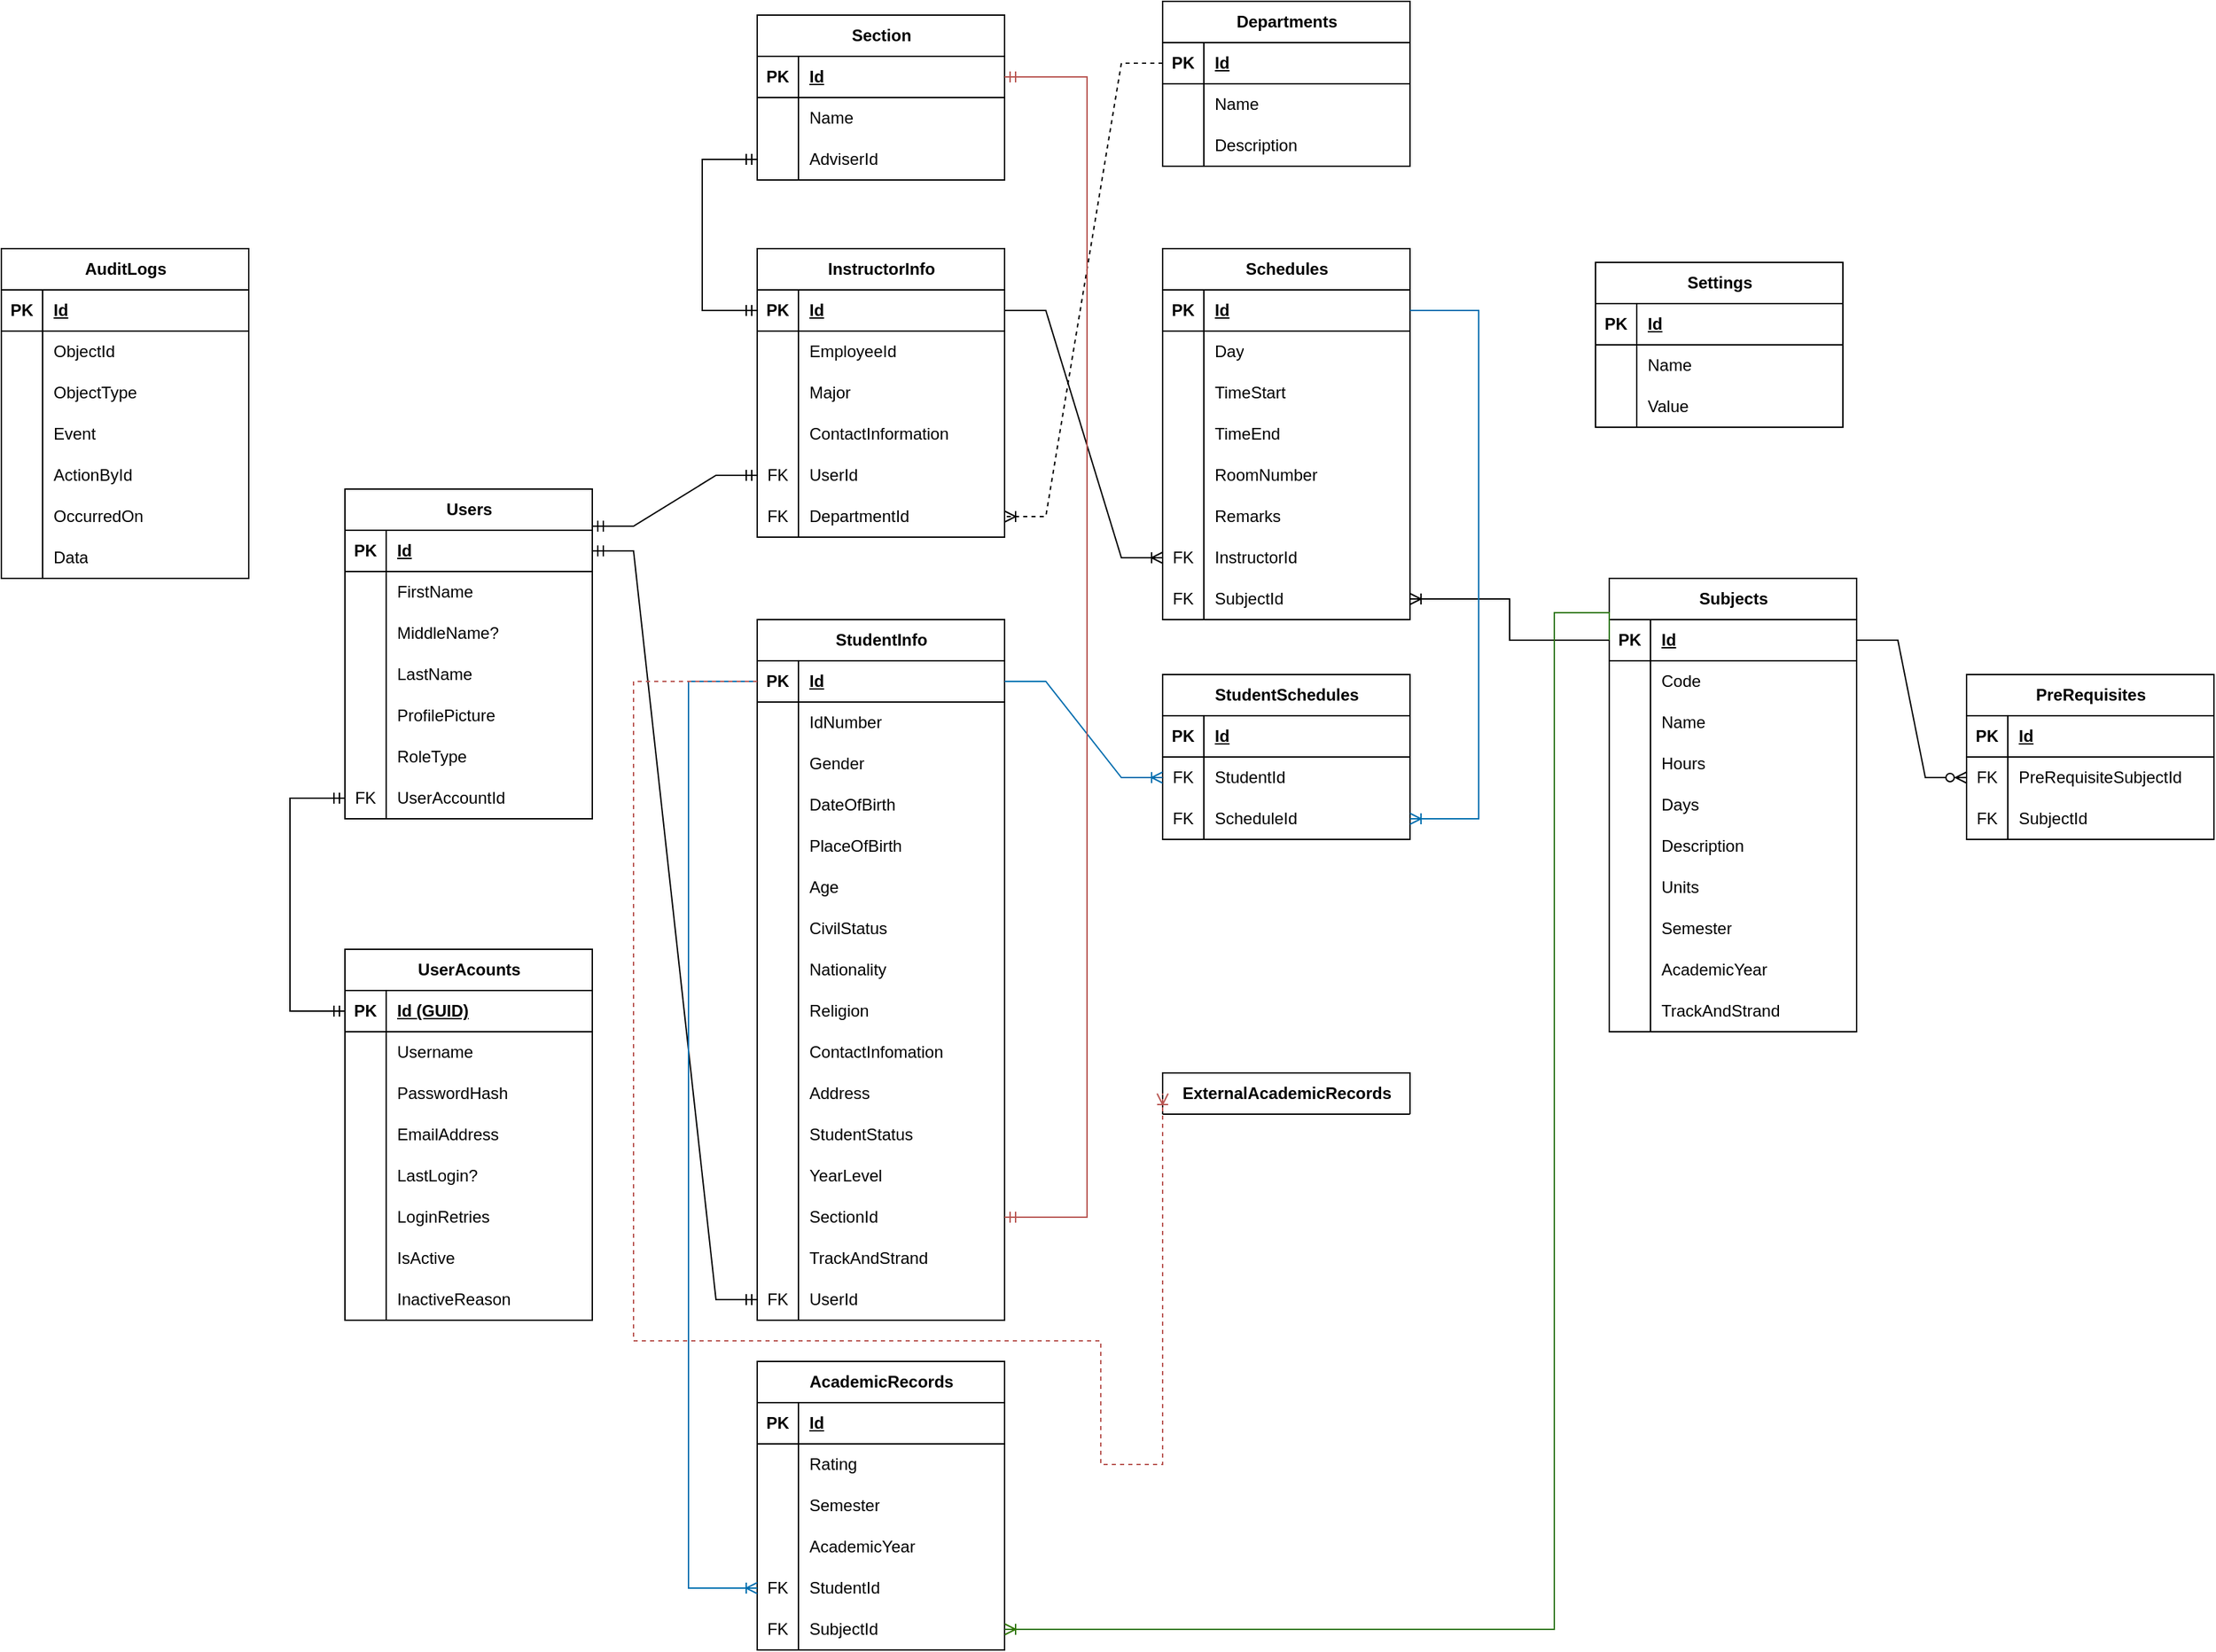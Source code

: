 <mxfile version="24.7.17">
  <diagram id="R2lEEEUBdFMjLlhIrx00" name="Page-1">
    <mxGraphModel dx="943" dy="1055" grid="1" gridSize="10" guides="1" tooltips="1" connect="1" arrows="1" fold="1" page="1" pageScale="1" pageWidth="850" pageHeight="1100" math="0" shadow="0" extFonts="Permanent Marker^https://fonts.googleapis.com/css?family=Permanent+Marker">
      <root>
        <mxCell id="0" />
        <mxCell id="1" parent="0" />
        <mxCell id="GEEwR_ky_IDX-PQtDy4O-215" value="UserAcounts" style="shape=table;startSize=30;container=1;collapsible=1;childLayout=tableLayout;fixedRows=1;rowLines=0;fontStyle=1;align=center;resizeLast=1;html=1;" parent="1" vertex="1">
          <mxGeometry x="1530" y="810" width="180" height="270" as="geometry" />
        </mxCell>
        <mxCell id="GEEwR_ky_IDX-PQtDy4O-216" value="" style="shape=tableRow;horizontal=0;startSize=0;swimlaneHead=0;swimlaneBody=0;fillColor=none;collapsible=0;dropTarget=0;points=[[0,0.5],[1,0.5]];portConstraint=eastwest;top=0;left=0;right=0;bottom=1;" parent="GEEwR_ky_IDX-PQtDy4O-215" vertex="1">
          <mxGeometry y="30" width="180" height="30" as="geometry" />
        </mxCell>
        <mxCell id="GEEwR_ky_IDX-PQtDy4O-217" value="PK" style="shape=partialRectangle;connectable=0;fillColor=none;top=0;left=0;bottom=0;right=0;fontStyle=1;overflow=hidden;whiteSpace=wrap;html=1;" parent="GEEwR_ky_IDX-PQtDy4O-216" vertex="1">
          <mxGeometry width="30" height="30" as="geometry">
            <mxRectangle width="30" height="30" as="alternateBounds" />
          </mxGeometry>
        </mxCell>
        <mxCell id="GEEwR_ky_IDX-PQtDy4O-218" value="Id (GUID)" style="shape=partialRectangle;connectable=0;fillColor=none;top=0;left=0;bottom=0;right=0;align=left;spacingLeft=6;fontStyle=5;overflow=hidden;whiteSpace=wrap;html=1;" parent="GEEwR_ky_IDX-PQtDy4O-216" vertex="1">
          <mxGeometry x="30" width="150" height="30" as="geometry">
            <mxRectangle width="150" height="30" as="alternateBounds" />
          </mxGeometry>
        </mxCell>
        <mxCell id="GEEwR_ky_IDX-PQtDy4O-219" value="" style="shape=tableRow;horizontal=0;startSize=0;swimlaneHead=0;swimlaneBody=0;fillColor=none;collapsible=0;dropTarget=0;points=[[0,0.5],[1,0.5]];portConstraint=eastwest;top=0;left=0;right=0;bottom=0;" parent="GEEwR_ky_IDX-PQtDy4O-215" vertex="1">
          <mxGeometry y="60" width="180" height="30" as="geometry" />
        </mxCell>
        <mxCell id="GEEwR_ky_IDX-PQtDy4O-220" value="" style="shape=partialRectangle;connectable=0;fillColor=none;top=0;left=0;bottom=0;right=0;editable=1;overflow=hidden;whiteSpace=wrap;html=1;" parent="GEEwR_ky_IDX-PQtDy4O-219" vertex="1">
          <mxGeometry width="30" height="30" as="geometry">
            <mxRectangle width="30" height="30" as="alternateBounds" />
          </mxGeometry>
        </mxCell>
        <mxCell id="GEEwR_ky_IDX-PQtDy4O-221" value="Username" style="shape=partialRectangle;connectable=0;fillColor=none;top=0;left=0;bottom=0;right=0;align=left;spacingLeft=6;overflow=hidden;whiteSpace=wrap;html=1;" parent="GEEwR_ky_IDX-PQtDy4O-219" vertex="1">
          <mxGeometry x="30" width="150" height="30" as="geometry">
            <mxRectangle width="150" height="30" as="alternateBounds" />
          </mxGeometry>
        </mxCell>
        <mxCell id="KkO7uYDJYD_tDK28gAdk-10" value="" style="shape=tableRow;horizontal=0;startSize=0;swimlaneHead=0;swimlaneBody=0;fillColor=none;collapsible=0;dropTarget=0;points=[[0,0.5],[1,0.5]];portConstraint=eastwest;top=0;left=0;right=0;bottom=0;" parent="GEEwR_ky_IDX-PQtDy4O-215" vertex="1">
          <mxGeometry y="90" width="180" height="30" as="geometry" />
        </mxCell>
        <mxCell id="KkO7uYDJYD_tDK28gAdk-11" value="" style="shape=partialRectangle;connectable=0;fillColor=none;top=0;left=0;bottom=0;right=0;editable=1;overflow=hidden;whiteSpace=wrap;html=1;" parent="KkO7uYDJYD_tDK28gAdk-10" vertex="1">
          <mxGeometry width="30" height="30" as="geometry">
            <mxRectangle width="30" height="30" as="alternateBounds" />
          </mxGeometry>
        </mxCell>
        <mxCell id="KkO7uYDJYD_tDK28gAdk-12" value="PasswordHash" style="shape=partialRectangle;connectable=0;fillColor=none;top=0;left=0;bottom=0;right=0;align=left;spacingLeft=6;overflow=hidden;whiteSpace=wrap;html=1;" parent="KkO7uYDJYD_tDK28gAdk-10" vertex="1">
          <mxGeometry x="30" width="150" height="30" as="geometry">
            <mxRectangle width="150" height="30" as="alternateBounds" />
          </mxGeometry>
        </mxCell>
        <mxCell id="KkO7uYDJYD_tDK28gAdk-1" value="" style="shape=tableRow;horizontal=0;startSize=0;swimlaneHead=0;swimlaneBody=0;fillColor=none;collapsible=0;dropTarget=0;points=[[0,0.5],[1,0.5]];portConstraint=eastwest;top=0;left=0;right=0;bottom=0;" parent="GEEwR_ky_IDX-PQtDy4O-215" vertex="1">
          <mxGeometry y="120" width="180" height="30" as="geometry" />
        </mxCell>
        <mxCell id="KkO7uYDJYD_tDK28gAdk-2" value="" style="shape=partialRectangle;connectable=0;fillColor=none;top=0;left=0;bottom=0;right=0;editable=1;overflow=hidden;whiteSpace=wrap;html=1;" parent="KkO7uYDJYD_tDK28gAdk-1" vertex="1">
          <mxGeometry width="30" height="30" as="geometry">
            <mxRectangle width="30" height="30" as="alternateBounds" />
          </mxGeometry>
        </mxCell>
        <mxCell id="KkO7uYDJYD_tDK28gAdk-3" value="EmailAddress" style="shape=partialRectangle;connectable=0;fillColor=none;top=0;left=0;bottom=0;right=0;align=left;spacingLeft=6;overflow=hidden;whiteSpace=wrap;html=1;" parent="KkO7uYDJYD_tDK28gAdk-1" vertex="1">
          <mxGeometry x="30" width="150" height="30" as="geometry">
            <mxRectangle width="150" height="30" as="alternateBounds" />
          </mxGeometry>
        </mxCell>
        <mxCell id="GEEwR_ky_IDX-PQtDy4O-222" value="" style="shape=tableRow;horizontal=0;startSize=0;swimlaneHead=0;swimlaneBody=0;fillColor=none;collapsible=0;dropTarget=0;points=[[0,0.5],[1,0.5]];portConstraint=eastwest;top=0;left=0;right=0;bottom=0;" parent="GEEwR_ky_IDX-PQtDy4O-215" vertex="1">
          <mxGeometry y="150" width="180" height="30" as="geometry" />
        </mxCell>
        <mxCell id="GEEwR_ky_IDX-PQtDy4O-223" value="" style="shape=partialRectangle;connectable=0;fillColor=none;top=0;left=0;bottom=0;right=0;editable=1;overflow=hidden;whiteSpace=wrap;html=1;" parent="GEEwR_ky_IDX-PQtDy4O-222" vertex="1">
          <mxGeometry width="30" height="30" as="geometry">
            <mxRectangle width="30" height="30" as="alternateBounds" />
          </mxGeometry>
        </mxCell>
        <mxCell id="GEEwR_ky_IDX-PQtDy4O-224" value="LastLogin?" style="shape=partialRectangle;connectable=0;fillColor=none;top=0;left=0;bottom=0;right=0;align=left;spacingLeft=6;overflow=hidden;whiteSpace=wrap;html=1;" parent="GEEwR_ky_IDX-PQtDy4O-222" vertex="1">
          <mxGeometry x="30" width="150" height="30" as="geometry">
            <mxRectangle width="150" height="30" as="alternateBounds" />
          </mxGeometry>
        </mxCell>
        <mxCell id="GEEwR_ky_IDX-PQtDy4O-234" value="" style="shape=tableRow;horizontal=0;startSize=0;swimlaneHead=0;swimlaneBody=0;fillColor=none;collapsible=0;dropTarget=0;points=[[0,0.5],[1,0.5]];portConstraint=eastwest;top=0;left=0;right=0;bottom=0;" parent="GEEwR_ky_IDX-PQtDy4O-215" vertex="1">
          <mxGeometry y="180" width="180" height="30" as="geometry" />
        </mxCell>
        <mxCell id="GEEwR_ky_IDX-PQtDy4O-235" value="" style="shape=partialRectangle;connectable=0;fillColor=none;top=0;left=0;bottom=0;right=0;editable=1;overflow=hidden;whiteSpace=wrap;html=1;" parent="GEEwR_ky_IDX-PQtDy4O-234" vertex="1">
          <mxGeometry width="30" height="30" as="geometry">
            <mxRectangle width="30" height="30" as="alternateBounds" />
          </mxGeometry>
        </mxCell>
        <mxCell id="GEEwR_ky_IDX-PQtDy4O-236" value="LoginRetries" style="shape=partialRectangle;connectable=0;fillColor=none;top=0;left=0;bottom=0;right=0;align=left;spacingLeft=6;overflow=hidden;whiteSpace=wrap;html=1;" parent="GEEwR_ky_IDX-PQtDy4O-234" vertex="1">
          <mxGeometry x="30" width="150" height="30" as="geometry">
            <mxRectangle width="150" height="30" as="alternateBounds" />
          </mxGeometry>
        </mxCell>
        <mxCell id="GEEwR_ky_IDX-PQtDy4O-240" value="" style="shape=tableRow;horizontal=0;startSize=0;swimlaneHead=0;swimlaneBody=0;fillColor=none;collapsible=0;dropTarget=0;points=[[0,0.5],[1,0.5]];portConstraint=eastwest;top=0;left=0;right=0;bottom=0;" parent="GEEwR_ky_IDX-PQtDy4O-215" vertex="1">
          <mxGeometry y="210" width="180" height="30" as="geometry" />
        </mxCell>
        <mxCell id="GEEwR_ky_IDX-PQtDy4O-241" value="" style="shape=partialRectangle;connectable=0;fillColor=none;top=0;left=0;bottom=0;right=0;editable=1;overflow=hidden;whiteSpace=wrap;html=1;" parent="GEEwR_ky_IDX-PQtDy4O-240" vertex="1">
          <mxGeometry width="30" height="30" as="geometry">
            <mxRectangle width="30" height="30" as="alternateBounds" />
          </mxGeometry>
        </mxCell>
        <mxCell id="GEEwR_ky_IDX-PQtDy4O-242" value="IsActive" style="shape=partialRectangle;connectable=0;fillColor=none;top=0;left=0;bottom=0;right=0;align=left;spacingLeft=6;overflow=hidden;whiteSpace=wrap;html=1;" parent="GEEwR_ky_IDX-PQtDy4O-240" vertex="1">
          <mxGeometry x="30" width="150" height="30" as="geometry">
            <mxRectangle width="150" height="30" as="alternateBounds" />
          </mxGeometry>
        </mxCell>
        <mxCell id="GEEwR_ky_IDX-PQtDy4O-243" value="" style="shape=tableRow;horizontal=0;startSize=0;swimlaneHead=0;swimlaneBody=0;fillColor=none;collapsible=0;dropTarget=0;points=[[0,0.5],[1,0.5]];portConstraint=eastwest;top=0;left=0;right=0;bottom=0;" parent="GEEwR_ky_IDX-PQtDy4O-215" vertex="1">
          <mxGeometry y="240" width="180" height="30" as="geometry" />
        </mxCell>
        <mxCell id="GEEwR_ky_IDX-PQtDy4O-244" value="" style="shape=partialRectangle;connectable=0;fillColor=none;top=0;left=0;bottom=0;right=0;editable=1;overflow=hidden;whiteSpace=wrap;html=1;" parent="GEEwR_ky_IDX-PQtDy4O-243" vertex="1">
          <mxGeometry width="30" height="30" as="geometry">
            <mxRectangle width="30" height="30" as="alternateBounds" />
          </mxGeometry>
        </mxCell>
        <mxCell id="GEEwR_ky_IDX-PQtDy4O-245" value="InactiveReason" style="shape=partialRectangle;connectable=0;fillColor=none;top=0;left=0;bottom=0;right=0;align=left;spacingLeft=6;overflow=hidden;whiteSpace=wrap;html=1;" parent="GEEwR_ky_IDX-PQtDy4O-243" vertex="1">
          <mxGeometry x="30" width="150" height="30" as="geometry">
            <mxRectangle width="150" height="30" as="alternateBounds" />
          </mxGeometry>
        </mxCell>
        <mxCell id="GEEwR_ky_IDX-PQtDy4O-247" value="Users" style="shape=table;startSize=30;container=1;collapsible=1;childLayout=tableLayout;fixedRows=1;rowLines=0;fontStyle=1;align=center;resizeLast=1;html=1;" parent="1" vertex="1">
          <mxGeometry x="1530" y="475" width="180" height="240" as="geometry" />
        </mxCell>
        <mxCell id="GEEwR_ky_IDX-PQtDy4O-248" value="" style="shape=tableRow;horizontal=0;startSize=0;swimlaneHead=0;swimlaneBody=0;fillColor=none;collapsible=0;dropTarget=0;points=[[0,0.5],[1,0.5]];portConstraint=eastwest;top=0;left=0;right=0;bottom=1;" parent="GEEwR_ky_IDX-PQtDy4O-247" vertex="1">
          <mxGeometry y="30" width="180" height="30" as="geometry" />
        </mxCell>
        <mxCell id="GEEwR_ky_IDX-PQtDy4O-249" value="PK" style="shape=partialRectangle;connectable=0;fillColor=none;top=0;left=0;bottom=0;right=0;fontStyle=1;overflow=hidden;whiteSpace=wrap;html=1;" parent="GEEwR_ky_IDX-PQtDy4O-248" vertex="1">
          <mxGeometry width="30" height="30" as="geometry">
            <mxRectangle width="30" height="30" as="alternateBounds" />
          </mxGeometry>
        </mxCell>
        <mxCell id="GEEwR_ky_IDX-PQtDy4O-250" value="Id" style="shape=partialRectangle;connectable=0;fillColor=none;top=0;left=0;bottom=0;right=0;align=left;spacingLeft=6;fontStyle=5;overflow=hidden;whiteSpace=wrap;html=1;" parent="GEEwR_ky_IDX-PQtDy4O-248" vertex="1">
          <mxGeometry x="30" width="150" height="30" as="geometry">
            <mxRectangle width="150" height="30" as="alternateBounds" />
          </mxGeometry>
        </mxCell>
        <mxCell id="GEEwR_ky_IDX-PQtDy4O-251" value="" style="shape=tableRow;horizontal=0;startSize=0;swimlaneHead=0;swimlaneBody=0;fillColor=none;collapsible=0;dropTarget=0;points=[[0,0.5],[1,0.5]];portConstraint=eastwest;top=0;left=0;right=0;bottom=0;" parent="GEEwR_ky_IDX-PQtDy4O-247" vertex="1">
          <mxGeometry y="60" width="180" height="30" as="geometry" />
        </mxCell>
        <mxCell id="GEEwR_ky_IDX-PQtDy4O-252" value="" style="shape=partialRectangle;connectable=0;fillColor=none;top=0;left=0;bottom=0;right=0;editable=1;overflow=hidden;whiteSpace=wrap;html=1;" parent="GEEwR_ky_IDX-PQtDy4O-251" vertex="1">
          <mxGeometry width="30" height="30" as="geometry">
            <mxRectangle width="30" height="30" as="alternateBounds" />
          </mxGeometry>
        </mxCell>
        <mxCell id="GEEwR_ky_IDX-PQtDy4O-253" value="FirstName" style="shape=partialRectangle;connectable=0;fillColor=none;top=0;left=0;bottom=0;right=0;align=left;spacingLeft=6;overflow=hidden;whiteSpace=wrap;html=1;" parent="GEEwR_ky_IDX-PQtDy4O-251" vertex="1">
          <mxGeometry x="30" width="150" height="30" as="geometry">
            <mxRectangle width="150" height="30" as="alternateBounds" />
          </mxGeometry>
        </mxCell>
        <mxCell id="GEEwR_ky_IDX-PQtDy4O-257" value="" style="shape=tableRow;horizontal=0;startSize=0;swimlaneHead=0;swimlaneBody=0;fillColor=none;collapsible=0;dropTarget=0;points=[[0,0.5],[1,0.5]];portConstraint=eastwest;top=0;left=0;right=0;bottom=0;" parent="GEEwR_ky_IDX-PQtDy4O-247" vertex="1">
          <mxGeometry y="90" width="180" height="30" as="geometry" />
        </mxCell>
        <mxCell id="GEEwR_ky_IDX-PQtDy4O-258" value="" style="shape=partialRectangle;connectable=0;fillColor=none;top=0;left=0;bottom=0;right=0;editable=1;overflow=hidden;whiteSpace=wrap;html=1;" parent="GEEwR_ky_IDX-PQtDy4O-257" vertex="1">
          <mxGeometry width="30" height="30" as="geometry">
            <mxRectangle width="30" height="30" as="alternateBounds" />
          </mxGeometry>
        </mxCell>
        <mxCell id="GEEwR_ky_IDX-PQtDy4O-259" value="MiddleName?" style="shape=partialRectangle;connectable=0;fillColor=none;top=0;left=0;bottom=0;right=0;align=left;spacingLeft=6;overflow=hidden;whiteSpace=wrap;html=1;" parent="GEEwR_ky_IDX-PQtDy4O-257" vertex="1">
          <mxGeometry x="30" width="150" height="30" as="geometry">
            <mxRectangle width="150" height="30" as="alternateBounds" />
          </mxGeometry>
        </mxCell>
        <mxCell id="GEEwR_ky_IDX-PQtDy4O-254" value="" style="shape=tableRow;horizontal=0;startSize=0;swimlaneHead=0;swimlaneBody=0;fillColor=none;collapsible=0;dropTarget=0;points=[[0,0.5],[1,0.5]];portConstraint=eastwest;top=0;left=0;right=0;bottom=0;" parent="GEEwR_ky_IDX-PQtDy4O-247" vertex="1">
          <mxGeometry y="120" width="180" height="30" as="geometry" />
        </mxCell>
        <mxCell id="GEEwR_ky_IDX-PQtDy4O-255" value="" style="shape=partialRectangle;connectable=0;fillColor=none;top=0;left=0;bottom=0;right=0;editable=1;overflow=hidden;whiteSpace=wrap;html=1;" parent="GEEwR_ky_IDX-PQtDy4O-254" vertex="1">
          <mxGeometry width="30" height="30" as="geometry">
            <mxRectangle width="30" height="30" as="alternateBounds" />
          </mxGeometry>
        </mxCell>
        <mxCell id="GEEwR_ky_IDX-PQtDy4O-256" value="LastName" style="shape=partialRectangle;connectable=0;fillColor=none;top=0;left=0;bottom=0;right=0;align=left;spacingLeft=6;overflow=hidden;whiteSpace=wrap;html=1;" parent="GEEwR_ky_IDX-PQtDy4O-254" vertex="1">
          <mxGeometry x="30" width="150" height="30" as="geometry">
            <mxRectangle width="150" height="30" as="alternateBounds" />
          </mxGeometry>
        </mxCell>
        <mxCell id="GEEwR_ky_IDX-PQtDy4O-330" value="" style="shape=tableRow;horizontal=0;startSize=0;swimlaneHead=0;swimlaneBody=0;fillColor=none;collapsible=0;dropTarget=0;points=[[0,0.5],[1,0.5]];portConstraint=eastwest;top=0;left=0;right=0;bottom=0;" parent="GEEwR_ky_IDX-PQtDy4O-247" vertex="1">
          <mxGeometry y="150" width="180" height="30" as="geometry" />
        </mxCell>
        <mxCell id="GEEwR_ky_IDX-PQtDy4O-331" value="" style="shape=partialRectangle;connectable=0;fillColor=none;top=0;left=0;bottom=0;right=0;editable=1;overflow=hidden;whiteSpace=wrap;html=1;" parent="GEEwR_ky_IDX-PQtDy4O-330" vertex="1">
          <mxGeometry width="30" height="30" as="geometry">
            <mxRectangle width="30" height="30" as="alternateBounds" />
          </mxGeometry>
        </mxCell>
        <mxCell id="GEEwR_ky_IDX-PQtDy4O-332" value="ProfilePicture" style="shape=partialRectangle;connectable=0;fillColor=none;top=0;left=0;bottom=0;right=0;align=left;spacingLeft=6;overflow=hidden;whiteSpace=wrap;html=1;" parent="GEEwR_ky_IDX-PQtDy4O-330" vertex="1">
          <mxGeometry x="30" width="150" height="30" as="geometry">
            <mxRectangle width="150" height="30" as="alternateBounds" />
          </mxGeometry>
        </mxCell>
        <mxCell id="GEEwR_ky_IDX-PQtDy4O-260" value="" style="shape=tableRow;horizontal=0;startSize=0;swimlaneHead=0;swimlaneBody=0;fillColor=none;collapsible=0;dropTarget=0;points=[[0,0.5],[1,0.5]];portConstraint=eastwest;top=0;left=0;right=0;bottom=0;" parent="GEEwR_ky_IDX-PQtDy4O-247" vertex="1">
          <mxGeometry y="180" width="180" height="30" as="geometry" />
        </mxCell>
        <mxCell id="GEEwR_ky_IDX-PQtDy4O-261" value="" style="shape=partialRectangle;connectable=0;fillColor=none;top=0;left=0;bottom=0;right=0;editable=1;overflow=hidden;whiteSpace=wrap;html=1;" parent="GEEwR_ky_IDX-PQtDy4O-260" vertex="1">
          <mxGeometry width="30" height="30" as="geometry">
            <mxRectangle width="30" height="30" as="alternateBounds" />
          </mxGeometry>
        </mxCell>
        <mxCell id="GEEwR_ky_IDX-PQtDy4O-262" value="RoleType" style="shape=partialRectangle;connectable=0;fillColor=none;top=0;left=0;bottom=0;right=0;align=left;spacingLeft=6;overflow=hidden;whiteSpace=wrap;html=1;" parent="GEEwR_ky_IDX-PQtDy4O-260" vertex="1">
          <mxGeometry x="30" width="150" height="30" as="geometry">
            <mxRectangle width="150" height="30" as="alternateBounds" />
          </mxGeometry>
        </mxCell>
        <mxCell id="GEEwR_ky_IDX-PQtDy4O-263" value="" style="shape=tableRow;horizontal=0;startSize=0;swimlaneHead=0;swimlaneBody=0;fillColor=none;collapsible=0;dropTarget=0;points=[[0,0.5],[1,0.5]];portConstraint=eastwest;top=0;left=0;right=0;bottom=0;" parent="GEEwR_ky_IDX-PQtDy4O-247" vertex="1">
          <mxGeometry y="210" width="180" height="30" as="geometry" />
        </mxCell>
        <mxCell id="GEEwR_ky_IDX-PQtDy4O-264" value="FK" style="shape=partialRectangle;connectable=0;fillColor=none;top=0;left=0;bottom=0;right=0;editable=1;overflow=hidden;whiteSpace=wrap;html=1;" parent="GEEwR_ky_IDX-PQtDy4O-263" vertex="1">
          <mxGeometry width="30" height="30" as="geometry">
            <mxRectangle width="30" height="30" as="alternateBounds" />
          </mxGeometry>
        </mxCell>
        <mxCell id="GEEwR_ky_IDX-PQtDy4O-265" value="UserAccountId" style="shape=partialRectangle;connectable=0;fillColor=none;top=0;left=0;bottom=0;right=0;align=left;spacingLeft=6;overflow=hidden;whiteSpace=wrap;html=1;" parent="GEEwR_ky_IDX-PQtDy4O-263" vertex="1">
          <mxGeometry x="30" width="150" height="30" as="geometry">
            <mxRectangle width="150" height="30" as="alternateBounds" />
          </mxGeometry>
        </mxCell>
        <mxCell id="GEEwR_ky_IDX-PQtDy4O-266" value="InstructorInfo" style="shape=table;startSize=30;container=1;collapsible=1;childLayout=tableLayout;fixedRows=1;rowLines=0;fontStyle=1;align=center;resizeLast=1;html=1;" parent="1" vertex="1">
          <mxGeometry x="1830" y="300" width="180" height="210" as="geometry" />
        </mxCell>
        <mxCell id="GEEwR_ky_IDX-PQtDy4O-267" value="" style="shape=tableRow;horizontal=0;startSize=0;swimlaneHead=0;swimlaneBody=0;fillColor=none;collapsible=0;dropTarget=0;points=[[0,0.5],[1,0.5]];portConstraint=eastwest;top=0;left=0;right=0;bottom=1;" parent="GEEwR_ky_IDX-PQtDy4O-266" vertex="1">
          <mxGeometry y="30" width="180" height="30" as="geometry" />
        </mxCell>
        <mxCell id="GEEwR_ky_IDX-PQtDy4O-268" value="PK" style="shape=partialRectangle;connectable=0;fillColor=none;top=0;left=0;bottom=0;right=0;fontStyle=1;overflow=hidden;whiteSpace=wrap;html=1;" parent="GEEwR_ky_IDX-PQtDy4O-267" vertex="1">
          <mxGeometry width="30" height="30" as="geometry">
            <mxRectangle width="30" height="30" as="alternateBounds" />
          </mxGeometry>
        </mxCell>
        <mxCell id="GEEwR_ky_IDX-PQtDy4O-269" value="Id" style="shape=partialRectangle;connectable=0;fillColor=none;top=0;left=0;bottom=0;right=0;align=left;spacingLeft=6;fontStyle=5;overflow=hidden;whiteSpace=wrap;html=1;" parent="GEEwR_ky_IDX-PQtDy4O-267" vertex="1">
          <mxGeometry x="30" width="150" height="30" as="geometry">
            <mxRectangle width="150" height="30" as="alternateBounds" />
          </mxGeometry>
        </mxCell>
        <mxCell id="GEEwR_ky_IDX-PQtDy4O-270" value="" style="shape=tableRow;horizontal=0;startSize=0;swimlaneHead=0;swimlaneBody=0;fillColor=none;collapsible=0;dropTarget=0;points=[[0,0.5],[1,0.5]];portConstraint=eastwest;top=0;left=0;right=0;bottom=0;" parent="GEEwR_ky_IDX-PQtDy4O-266" vertex="1">
          <mxGeometry y="60" width="180" height="30" as="geometry" />
        </mxCell>
        <mxCell id="GEEwR_ky_IDX-PQtDy4O-271" value="" style="shape=partialRectangle;connectable=0;fillColor=none;top=0;left=0;bottom=0;right=0;editable=1;overflow=hidden;whiteSpace=wrap;html=1;" parent="GEEwR_ky_IDX-PQtDy4O-270" vertex="1">
          <mxGeometry width="30" height="30" as="geometry">
            <mxRectangle width="30" height="30" as="alternateBounds" />
          </mxGeometry>
        </mxCell>
        <mxCell id="GEEwR_ky_IDX-PQtDy4O-272" value="EmployeeId" style="shape=partialRectangle;connectable=0;fillColor=none;top=0;left=0;bottom=0;right=0;align=left;spacingLeft=6;overflow=hidden;whiteSpace=wrap;html=1;" parent="GEEwR_ky_IDX-PQtDy4O-270" vertex="1">
          <mxGeometry x="30" width="150" height="30" as="geometry">
            <mxRectangle width="150" height="30" as="alternateBounds" />
          </mxGeometry>
        </mxCell>
        <mxCell id="GEEwR_ky_IDX-PQtDy4O-273" value="" style="shape=tableRow;horizontal=0;startSize=0;swimlaneHead=0;swimlaneBody=0;fillColor=none;collapsible=0;dropTarget=0;points=[[0,0.5],[1,0.5]];portConstraint=eastwest;top=0;left=0;right=0;bottom=0;" parent="GEEwR_ky_IDX-PQtDy4O-266" vertex="1">
          <mxGeometry y="90" width="180" height="30" as="geometry" />
        </mxCell>
        <mxCell id="GEEwR_ky_IDX-PQtDy4O-274" value="" style="shape=partialRectangle;connectable=0;fillColor=none;top=0;left=0;bottom=0;right=0;editable=1;overflow=hidden;whiteSpace=wrap;html=1;" parent="GEEwR_ky_IDX-PQtDy4O-273" vertex="1">
          <mxGeometry width="30" height="30" as="geometry">
            <mxRectangle width="30" height="30" as="alternateBounds" />
          </mxGeometry>
        </mxCell>
        <mxCell id="GEEwR_ky_IDX-PQtDy4O-275" value="Major" style="shape=partialRectangle;connectable=0;fillColor=none;top=0;left=0;bottom=0;right=0;align=left;spacingLeft=6;overflow=hidden;whiteSpace=wrap;html=1;" parent="GEEwR_ky_IDX-PQtDy4O-273" vertex="1">
          <mxGeometry x="30" width="150" height="30" as="geometry">
            <mxRectangle width="150" height="30" as="alternateBounds" />
          </mxGeometry>
        </mxCell>
        <mxCell id="GEEwR_ky_IDX-PQtDy4O-276" value="" style="shape=tableRow;horizontal=0;startSize=0;swimlaneHead=0;swimlaneBody=0;fillColor=none;collapsible=0;dropTarget=0;points=[[0,0.5],[1,0.5]];portConstraint=eastwest;top=0;left=0;right=0;bottom=0;" parent="GEEwR_ky_IDX-PQtDy4O-266" vertex="1">
          <mxGeometry y="120" width="180" height="30" as="geometry" />
        </mxCell>
        <mxCell id="GEEwR_ky_IDX-PQtDy4O-277" value="" style="shape=partialRectangle;connectable=0;fillColor=none;top=0;left=0;bottom=0;right=0;editable=1;overflow=hidden;whiteSpace=wrap;html=1;" parent="GEEwR_ky_IDX-PQtDy4O-276" vertex="1">
          <mxGeometry width="30" height="30" as="geometry">
            <mxRectangle width="30" height="30" as="alternateBounds" />
          </mxGeometry>
        </mxCell>
        <mxCell id="GEEwR_ky_IDX-PQtDy4O-278" value="ContactInformation" style="shape=partialRectangle;connectable=0;fillColor=none;top=0;left=0;bottom=0;right=0;align=left;spacingLeft=6;overflow=hidden;whiteSpace=wrap;html=1;" parent="GEEwR_ky_IDX-PQtDy4O-276" vertex="1">
          <mxGeometry x="30" width="150" height="30" as="geometry">
            <mxRectangle width="150" height="30" as="alternateBounds" />
          </mxGeometry>
        </mxCell>
        <mxCell id="GEEwR_ky_IDX-PQtDy4O-295" value="" style="shape=tableRow;horizontal=0;startSize=0;swimlaneHead=0;swimlaneBody=0;fillColor=none;collapsible=0;dropTarget=0;points=[[0,0.5],[1,0.5]];portConstraint=eastwest;top=0;left=0;right=0;bottom=0;" parent="GEEwR_ky_IDX-PQtDy4O-266" vertex="1">
          <mxGeometry y="150" width="180" height="30" as="geometry" />
        </mxCell>
        <mxCell id="GEEwR_ky_IDX-PQtDy4O-296" value="FK" style="shape=partialRectangle;connectable=0;fillColor=none;top=0;left=0;bottom=0;right=0;editable=1;overflow=hidden;whiteSpace=wrap;html=1;" parent="GEEwR_ky_IDX-PQtDy4O-295" vertex="1">
          <mxGeometry width="30" height="30" as="geometry">
            <mxRectangle width="30" height="30" as="alternateBounds" />
          </mxGeometry>
        </mxCell>
        <mxCell id="GEEwR_ky_IDX-PQtDy4O-297" value="UserId" style="shape=partialRectangle;connectable=0;fillColor=none;top=0;left=0;bottom=0;right=0;align=left;spacingLeft=6;overflow=hidden;whiteSpace=wrap;html=1;" parent="GEEwR_ky_IDX-PQtDy4O-295" vertex="1">
          <mxGeometry x="30" width="150" height="30" as="geometry">
            <mxRectangle width="150" height="30" as="alternateBounds" />
          </mxGeometry>
        </mxCell>
        <mxCell id="GEEwR_ky_IDX-PQtDy4O-390" value="" style="shape=tableRow;horizontal=0;startSize=0;swimlaneHead=0;swimlaneBody=0;fillColor=none;collapsible=0;dropTarget=0;points=[[0,0.5],[1,0.5]];portConstraint=eastwest;top=0;left=0;right=0;bottom=0;" parent="GEEwR_ky_IDX-PQtDy4O-266" vertex="1">
          <mxGeometry y="180" width="180" height="30" as="geometry" />
        </mxCell>
        <mxCell id="GEEwR_ky_IDX-PQtDy4O-391" value="FK" style="shape=partialRectangle;connectable=0;fillColor=none;top=0;left=0;bottom=0;right=0;editable=1;overflow=hidden;whiteSpace=wrap;html=1;" parent="GEEwR_ky_IDX-PQtDy4O-390" vertex="1">
          <mxGeometry width="30" height="30" as="geometry">
            <mxRectangle width="30" height="30" as="alternateBounds" />
          </mxGeometry>
        </mxCell>
        <mxCell id="GEEwR_ky_IDX-PQtDy4O-392" value="DepartmentId" style="shape=partialRectangle;connectable=0;fillColor=none;top=0;left=0;bottom=0;right=0;align=left;spacingLeft=6;overflow=hidden;whiteSpace=wrap;html=1;" parent="GEEwR_ky_IDX-PQtDy4O-390" vertex="1">
          <mxGeometry x="30" width="150" height="30" as="geometry">
            <mxRectangle width="150" height="30" as="alternateBounds" />
          </mxGeometry>
        </mxCell>
        <mxCell id="GEEwR_ky_IDX-PQtDy4O-279" value="StudentInfo" style="shape=table;startSize=30;container=1;collapsible=1;childLayout=tableLayout;fixedRows=1;rowLines=0;fontStyle=1;align=center;resizeLast=1;html=1;" parent="1" vertex="1">
          <mxGeometry x="1830" y="570" width="180" height="510" as="geometry" />
        </mxCell>
        <mxCell id="GEEwR_ky_IDX-PQtDy4O-280" value="" style="shape=tableRow;horizontal=0;startSize=0;swimlaneHead=0;swimlaneBody=0;fillColor=none;collapsible=0;dropTarget=0;points=[[0,0.5],[1,0.5]];portConstraint=eastwest;top=0;left=0;right=0;bottom=1;" parent="GEEwR_ky_IDX-PQtDy4O-279" vertex="1">
          <mxGeometry y="30" width="180" height="30" as="geometry" />
        </mxCell>
        <mxCell id="GEEwR_ky_IDX-PQtDy4O-281" value="PK" style="shape=partialRectangle;connectable=0;fillColor=none;top=0;left=0;bottom=0;right=0;fontStyle=1;overflow=hidden;whiteSpace=wrap;html=1;" parent="GEEwR_ky_IDX-PQtDy4O-280" vertex="1">
          <mxGeometry width="30" height="30" as="geometry">
            <mxRectangle width="30" height="30" as="alternateBounds" />
          </mxGeometry>
        </mxCell>
        <mxCell id="GEEwR_ky_IDX-PQtDy4O-282" value="Id" style="shape=partialRectangle;connectable=0;fillColor=none;top=0;left=0;bottom=0;right=0;align=left;spacingLeft=6;fontStyle=5;overflow=hidden;whiteSpace=wrap;html=1;" parent="GEEwR_ky_IDX-PQtDy4O-280" vertex="1">
          <mxGeometry x="30" width="150" height="30" as="geometry">
            <mxRectangle width="150" height="30" as="alternateBounds" />
          </mxGeometry>
        </mxCell>
        <mxCell id="KkO7uYDJYD_tDK28gAdk-4" value="" style="shape=tableRow;horizontal=0;startSize=0;swimlaneHead=0;swimlaneBody=0;fillColor=none;collapsible=0;dropTarget=0;points=[[0,0.5],[1,0.5]];portConstraint=eastwest;top=0;left=0;right=0;bottom=0;" parent="GEEwR_ky_IDX-PQtDy4O-279" vertex="1">
          <mxGeometry y="60" width="180" height="30" as="geometry" />
        </mxCell>
        <mxCell id="KkO7uYDJYD_tDK28gAdk-5" value="" style="shape=partialRectangle;connectable=0;fillColor=none;top=0;left=0;bottom=0;right=0;editable=1;overflow=hidden;whiteSpace=wrap;html=1;" parent="KkO7uYDJYD_tDK28gAdk-4" vertex="1">
          <mxGeometry width="30" height="30" as="geometry">
            <mxRectangle width="30" height="30" as="alternateBounds" />
          </mxGeometry>
        </mxCell>
        <mxCell id="KkO7uYDJYD_tDK28gAdk-6" value="IdNumber" style="shape=partialRectangle;connectable=0;fillColor=none;top=0;left=0;bottom=0;right=0;align=left;spacingLeft=6;overflow=hidden;whiteSpace=wrap;html=1;" parent="KkO7uYDJYD_tDK28gAdk-4" vertex="1">
          <mxGeometry x="30" width="150" height="30" as="geometry">
            <mxRectangle width="150" height="30" as="alternateBounds" />
          </mxGeometry>
        </mxCell>
        <mxCell id="GEEwR_ky_IDX-PQtDy4O-283" value="" style="shape=tableRow;horizontal=0;startSize=0;swimlaneHead=0;swimlaneBody=0;fillColor=none;collapsible=0;dropTarget=0;points=[[0,0.5],[1,0.5]];portConstraint=eastwest;top=0;left=0;right=0;bottom=0;" parent="GEEwR_ky_IDX-PQtDy4O-279" vertex="1">
          <mxGeometry y="90" width="180" height="30" as="geometry" />
        </mxCell>
        <mxCell id="GEEwR_ky_IDX-PQtDy4O-284" value="" style="shape=partialRectangle;connectable=0;fillColor=none;top=0;left=0;bottom=0;right=0;editable=1;overflow=hidden;whiteSpace=wrap;html=1;" parent="GEEwR_ky_IDX-PQtDy4O-283" vertex="1">
          <mxGeometry width="30" height="30" as="geometry">
            <mxRectangle width="30" height="30" as="alternateBounds" />
          </mxGeometry>
        </mxCell>
        <mxCell id="GEEwR_ky_IDX-PQtDy4O-285" value="Gender" style="shape=partialRectangle;connectable=0;fillColor=none;top=0;left=0;bottom=0;right=0;align=left;spacingLeft=6;overflow=hidden;whiteSpace=wrap;html=1;" parent="GEEwR_ky_IDX-PQtDy4O-283" vertex="1">
          <mxGeometry x="30" width="150" height="30" as="geometry">
            <mxRectangle width="150" height="30" as="alternateBounds" />
          </mxGeometry>
        </mxCell>
        <mxCell id="GEEwR_ky_IDX-PQtDy4O-286" value="" style="shape=tableRow;horizontal=0;startSize=0;swimlaneHead=0;swimlaneBody=0;fillColor=none;collapsible=0;dropTarget=0;points=[[0,0.5],[1,0.5]];portConstraint=eastwest;top=0;left=0;right=0;bottom=0;" parent="GEEwR_ky_IDX-PQtDy4O-279" vertex="1">
          <mxGeometry y="120" width="180" height="30" as="geometry" />
        </mxCell>
        <mxCell id="GEEwR_ky_IDX-PQtDy4O-287" value="" style="shape=partialRectangle;connectable=0;fillColor=none;top=0;left=0;bottom=0;right=0;editable=1;overflow=hidden;whiteSpace=wrap;html=1;" parent="GEEwR_ky_IDX-PQtDy4O-286" vertex="1">
          <mxGeometry width="30" height="30" as="geometry">
            <mxRectangle width="30" height="30" as="alternateBounds" />
          </mxGeometry>
        </mxCell>
        <mxCell id="GEEwR_ky_IDX-PQtDy4O-288" value="DateOfBirth" style="shape=partialRectangle;connectable=0;fillColor=none;top=0;left=0;bottom=0;right=0;align=left;spacingLeft=6;overflow=hidden;whiteSpace=wrap;html=1;" parent="GEEwR_ky_IDX-PQtDy4O-286" vertex="1">
          <mxGeometry x="30" width="150" height="30" as="geometry">
            <mxRectangle width="150" height="30" as="alternateBounds" />
          </mxGeometry>
        </mxCell>
        <mxCell id="GEEwR_ky_IDX-PQtDy4O-300" value="" style="shape=tableRow;horizontal=0;startSize=0;swimlaneHead=0;swimlaneBody=0;fillColor=none;collapsible=0;dropTarget=0;points=[[0,0.5],[1,0.5]];portConstraint=eastwest;top=0;left=0;right=0;bottom=0;" parent="GEEwR_ky_IDX-PQtDy4O-279" vertex="1">
          <mxGeometry y="150" width="180" height="30" as="geometry" />
        </mxCell>
        <mxCell id="GEEwR_ky_IDX-PQtDy4O-301" value="" style="shape=partialRectangle;connectable=0;fillColor=none;top=0;left=0;bottom=0;right=0;editable=1;overflow=hidden;whiteSpace=wrap;html=1;" parent="GEEwR_ky_IDX-PQtDy4O-300" vertex="1">
          <mxGeometry width="30" height="30" as="geometry">
            <mxRectangle width="30" height="30" as="alternateBounds" />
          </mxGeometry>
        </mxCell>
        <mxCell id="GEEwR_ky_IDX-PQtDy4O-302" value="PlaceOfBirth" style="shape=partialRectangle;connectable=0;fillColor=none;top=0;left=0;bottom=0;right=0;align=left;spacingLeft=6;overflow=hidden;whiteSpace=wrap;html=1;" parent="GEEwR_ky_IDX-PQtDy4O-300" vertex="1">
          <mxGeometry x="30" width="150" height="30" as="geometry">
            <mxRectangle width="150" height="30" as="alternateBounds" />
          </mxGeometry>
        </mxCell>
        <mxCell id="GEEwR_ky_IDX-PQtDy4O-303" value="" style="shape=tableRow;horizontal=0;startSize=0;swimlaneHead=0;swimlaneBody=0;fillColor=none;collapsible=0;dropTarget=0;points=[[0,0.5],[1,0.5]];portConstraint=eastwest;top=0;left=0;right=0;bottom=0;" parent="GEEwR_ky_IDX-PQtDy4O-279" vertex="1">
          <mxGeometry y="180" width="180" height="30" as="geometry" />
        </mxCell>
        <mxCell id="GEEwR_ky_IDX-PQtDy4O-304" value="" style="shape=partialRectangle;connectable=0;fillColor=none;top=0;left=0;bottom=0;right=0;editable=1;overflow=hidden;whiteSpace=wrap;html=1;" parent="GEEwR_ky_IDX-PQtDy4O-303" vertex="1">
          <mxGeometry width="30" height="30" as="geometry">
            <mxRectangle width="30" height="30" as="alternateBounds" />
          </mxGeometry>
        </mxCell>
        <mxCell id="GEEwR_ky_IDX-PQtDy4O-305" value="Age" style="shape=partialRectangle;connectable=0;fillColor=none;top=0;left=0;bottom=0;right=0;align=left;spacingLeft=6;overflow=hidden;whiteSpace=wrap;html=1;" parent="GEEwR_ky_IDX-PQtDy4O-303" vertex="1">
          <mxGeometry x="30" width="150" height="30" as="geometry">
            <mxRectangle width="150" height="30" as="alternateBounds" />
          </mxGeometry>
        </mxCell>
        <mxCell id="GEEwR_ky_IDX-PQtDy4O-306" value="" style="shape=tableRow;horizontal=0;startSize=0;swimlaneHead=0;swimlaneBody=0;fillColor=none;collapsible=0;dropTarget=0;points=[[0,0.5],[1,0.5]];portConstraint=eastwest;top=0;left=0;right=0;bottom=0;" parent="GEEwR_ky_IDX-PQtDy4O-279" vertex="1">
          <mxGeometry y="210" width="180" height="30" as="geometry" />
        </mxCell>
        <mxCell id="GEEwR_ky_IDX-PQtDy4O-307" value="" style="shape=partialRectangle;connectable=0;fillColor=none;top=0;left=0;bottom=0;right=0;editable=1;overflow=hidden;whiteSpace=wrap;html=1;" parent="GEEwR_ky_IDX-PQtDy4O-306" vertex="1">
          <mxGeometry width="30" height="30" as="geometry">
            <mxRectangle width="30" height="30" as="alternateBounds" />
          </mxGeometry>
        </mxCell>
        <mxCell id="GEEwR_ky_IDX-PQtDy4O-308" value="CivilStatus" style="shape=partialRectangle;connectable=0;fillColor=none;top=0;left=0;bottom=0;right=0;align=left;spacingLeft=6;overflow=hidden;whiteSpace=wrap;html=1;" parent="GEEwR_ky_IDX-PQtDy4O-306" vertex="1">
          <mxGeometry x="30" width="150" height="30" as="geometry">
            <mxRectangle width="150" height="30" as="alternateBounds" />
          </mxGeometry>
        </mxCell>
        <mxCell id="GEEwR_ky_IDX-PQtDy4O-309" value="" style="shape=tableRow;horizontal=0;startSize=0;swimlaneHead=0;swimlaneBody=0;fillColor=none;collapsible=0;dropTarget=0;points=[[0,0.5],[1,0.5]];portConstraint=eastwest;top=0;left=0;right=0;bottom=0;" parent="GEEwR_ky_IDX-PQtDy4O-279" vertex="1">
          <mxGeometry y="240" width="180" height="30" as="geometry" />
        </mxCell>
        <mxCell id="GEEwR_ky_IDX-PQtDy4O-310" value="" style="shape=partialRectangle;connectable=0;fillColor=none;top=0;left=0;bottom=0;right=0;editable=1;overflow=hidden;whiteSpace=wrap;html=1;" parent="GEEwR_ky_IDX-PQtDy4O-309" vertex="1">
          <mxGeometry width="30" height="30" as="geometry">
            <mxRectangle width="30" height="30" as="alternateBounds" />
          </mxGeometry>
        </mxCell>
        <mxCell id="GEEwR_ky_IDX-PQtDy4O-311" value="Nationality" style="shape=partialRectangle;connectable=0;fillColor=none;top=0;left=0;bottom=0;right=0;align=left;spacingLeft=6;overflow=hidden;whiteSpace=wrap;html=1;" parent="GEEwR_ky_IDX-PQtDy4O-309" vertex="1">
          <mxGeometry x="30" width="150" height="30" as="geometry">
            <mxRectangle width="150" height="30" as="alternateBounds" />
          </mxGeometry>
        </mxCell>
        <mxCell id="GEEwR_ky_IDX-PQtDy4O-312" value="" style="shape=tableRow;horizontal=0;startSize=0;swimlaneHead=0;swimlaneBody=0;fillColor=none;collapsible=0;dropTarget=0;points=[[0,0.5],[1,0.5]];portConstraint=eastwest;top=0;left=0;right=0;bottom=0;" parent="GEEwR_ky_IDX-PQtDy4O-279" vertex="1">
          <mxGeometry y="270" width="180" height="30" as="geometry" />
        </mxCell>
        <mxCell id="GEEwR_ky_IDX-PQtDy4O-313" value="" style="shape=partialRectangle;connectable=0;fillColor=none;top=0;left=0;bottom=0;right=0;editable=1;overflow=hidden;whiteSpace=wrap;html=1;" parent="GEEwR_ky_IDX-PQtDy4O-312" vertex="1">
          <mxGeometry width="30" height="30" as="geometry">
            <mxRectangle width="30" height="30" as="alternateBounds" />
          </mxGeometry>
        </mxCell>
        <mxCell id="GEEwR_ky_IDX-PQtDy4O-314" value="Religion" style="shape=partialRectangle;connectable=0;fillColor=none;top=0;left=0;bottom=0;right=0;align=left;spacingLeft=6;overflow=hidden;whiteSpace=wrap;html=1;" parent="GEEwR_ky_IDX-PQtDy4O-312" vertex="1">
          <mxGeometry x="30" width="150" height="30" as="geometry">
            <mxRectangle width="150" height="30" as="alternateBounds" />
          </mxGeometry>
        </mxCell>
        <mxCell id="GEEwR_ky_IDX-PQtDy4O-315" value="" style="shape=tableRow;horizontal=0;startSize=0;swimlaneHead=0;swimlaneBody=0;fillColor=none;collapsible=0;dropTarget=0;points=[[0,0.5],[1,0.5]];portConstraint=eastwest;top=0;left=0;right=0;bottom=0;" parent="GEEwR_ky_IDX-PQtDy4O-279" vertex="1">
          <mxGeometry y="300" width="180" height="30" as="geometry" />
        </mxCell>
        <mxCell id="GEEwR_ky_IDX-PQtDy4O-316" value="" style="shape=partialRectangle;connectable=0;fillColor=none;top=0;left=0;bottom=0;right=0;editable=1;overflow=hidden;whiteSpace=wrap;html=1;" parent="GEEwR_ky_IDX-PQtDy4O-315" vertex="1">
          <mxGeometry width="30" height="30" as="geometry">
            <mxRectangle width="30" height="30" as="alternateBounds" />
          </mxGeometry>
        </mxCell>
        <mxCell id="GEEwR_ky_IDX-PQtDy4O-317" value="ContactInfomation" style="shape=partialRectangle;connectable=0;fillColor=none;top=0;left=0;bottom=0;right=0;align=left;spacingLeft=6;overflow=hidden;whiteSpace=wrap;html=1;" parent="GEEwR_ky_IDX-PQtDy4O-315" vertex="1">
          <mxGeometry x="30" width="150" height="30" as="geometry">
            <mxRectangle width="150" height="30" as="alternateBounds" />
          </mxGeometry>
        </mxCell>
        <mxCell id="GEEwR_ky_IDX-PQtDy4O-318" value="" style="shape=tableRow;horizontal=0;startSize=0;swimlaneHead=0;swimlaneBody=0;fillColor=none;collapsible=0;dropTarget=0;points=[[0,0.5],[1,0.5]];portConstraint=eastwest;top=0;left=0;right=0;bottom=0;" parent="GEEwR_ky_IDX-PQtDy4O-279" vertex="1">
          <mxGeometry y="330" width="180" height="30" as="geometry" />
        </mxCell>
        <mxCell id="GEEwR_ky_IDX-PQtDy4O-319" value="" style="shape=partialRectangle;connectable=0;fillColor=none;top=0;left=0;bottom=0;right=0;editable=1;overflow=hidden;whiteSpace=wrap;html=1;" parent="GEEwR_ky_IDX-PQtDy4O-318" vertex="1">
          <mxGeometry width="30" height="30" as="geometry">
            <mxRectangle width="30" height="30" as="alternateBounds" />
          </mxGeometry>
        </mxCell>
        <mxCell id="GEEwR_ky_IDX-PQtDy4O-320" value="Address" style="shape=partialRectangle;connectable=0;fillColor=none;top=0;left=0;bottom=0;right=0;align=left;spacingLeft=6;overflow=hidden;whiteSpace=wrap;html=1;" parent="GEEwR_ky_IDX-PQtDy4O-318" vertex="1">
          <mxGeometry x="30" width="150" height="30" as="geometry">
            <mxRectangle width="150" height="30" as="alternateBounds" />
          </mxGeometry>
        </mxCell>
        <mxCell id="GEEwR_ky_IDX-PQtDy4O-321" value="" style="shape=tableRow;horizontal=0;startSize=0;swimlaneHead=0;swimlaneBody=0;fillColor=none;collapsible=0;dropTarget=0;points=[[0,0.5],[1,0.5]];portConstraint=eastwest;top=0;left=0;right=0;bottom=0;" parent="GEEwR_ky_IDX-PQtDy4O-279" vertex="1">
          <mxGeometry y="360" width="180" height="30" as="geometry" />
        </mxCell>
        <mxCell id="GEEwR_ky_IDX-PQtDy4O-322" value="" style="shape=partialRectangle;connectable=0;fillColor=none;top=0;left=0;bottom=0;right=0;editable=1;overflow=hidden;whiteSpace=wrap;html=1;" parent="GEEwR_ky_IDX-PQtDy4O-321" vertex="1">
          <mxGeometry width="30" height="30" as="geometry">
            <mxRectangle width="30" height="30" as="alternateBounds" />
          </mxGeometry>
        </mxCell>
        <mxCell id="GEEwR_ky_IDX-PQtDy4O-323" value="StudentStatus" style="shape=partialRectangle;connectable=0;fillColor=none;top=0;left=0;bottom=0;right=0;align=left;spacingLeft=6;overflow=hidden;whiteSpace=wrap;html=1;" parent="GEEwR_ky_IDX-PQtDy4O-321" vertex="1">
          <mxGeometry x="30" width="150" height="30" as="geometry">
            <mxRectangle width="150" height="30" as="alternateBounds" />
          </mxGeometry>
        </mxCell>
        <mxCell id="GEEwR_ky_IDX-PQtDy4O-324" value="" style="shape=tableRow;horizontal=0;startSize=0;swimlaneHead=0;swimlaneBody=0;fillColor=none;collapsible=0;dropTarget=0;points=[[0,0.5],[1,0.5]];portConstraint=eastwest;top=0;left=0;right=0;bottom=0;" parent="GEEwR_ky_IDX-PQtDy4O-279" vertex="1">
          <mxGeometry y="390" width="180" height="30" as="geometry" />
        </mxCell>
        <mxCell id="GEEwR_ky_IDX-PQtDy4O-325" value="" style="shape=partialRectangle;connectable=0;fillColor=none;top=0;left=0;bottom=0;right=0;editable=1;overflow=hidden;whiteSpace=wrap;html=1;" parent="GEEwR_ky_IDX-PQtDy4O-324" vertex="1">
          <mxGeometry width="30" height="30" as="geometry">
            <mxRectangle width="30" height="30" as="alternateBounds" />
          </mxGeometry>
        </mxCell>
        <mxCell id="GEEwR_ky_IDX-PQtDy4O-326" value="YearLevel" style="shape=partialRectangle;connectable=0;fillColor=none;top=0;left=0;bottom=0;right=0;align=left;spacingLeft=6;overflow=hidden;whiteSpace=wrap;html=1;" parent="GEEwR_ky_IDX-PQtDy4O-324" vertex="1">
          <mxGeometry x="30" width="150" height="30" as="geometry">
            <mxRectangle width="150" height="30" as="alternateBounds" />
          </mxGeometry>
        </mxCell>
        <mxCell id="GEEwR_ky_IDX-PQtDy4O-327" value="" style="shape=tableRow;horizontal=0;startSize=0;swimlaneHead=0;swimlaneBody=0;fillColor=none;collapsible=0;dropTarget=0;points=[[0,0.5],[1,0.5]];portConstraint=eastwest;top=0;left=0;right=0;bottom=0;" parent="GEEwR_ky_IDX-PQtDy4O-279" vertex="1">
          <mxGeometry y="420" width="180" height="30" as="geometry" />
        </mxCell>
        <mxCell id="GEEwR_ky_IDX-PQtDy4O-328" value="" style="shape=partialRectangle;connectable=0;fillColor=none;top=0;left=0;bottom=0;right=0;editable=1;overflow=hidden;whiteSpace=wrap;html=1;" parent="GEEwR_ky_IDX-PQtDy4O-327" vertex="1">
          <mxGeometry width="30" height="30" as="geometry">
            <mxRectangle width="30" height="30" as="alternateBounds" />
          </mxGeometry>
        </mxCell>
        <mxCell id="GEEwR_ky_IDX-PQtDy4O-329" value="SectionId" style="shape=partialRectangle;connectable=0;fillColor=none;top=0;left=0;bottom=0;right=0;align=left;spacingLeft=6;overflow=hidden;whiteSpace=wrap;html=1;" parent="GEEwR_ky_IDX-PQtDy4O-327" vertex="1">
          <mxGeometry x="30" width="150" height="30" as="geometry">
            <mxRectangle width="150" height="30" as="alternateBounds" />
          </mxGeometry>
        </mxCell>
        <mxCell id="GEEwR_ky_IDX-PQtDy4O-333" value="" style="shape=tableRow;horizontal=0;startSize=0;swimlaneHead=0;swimlaneBody=0;fillColor=none;collapsible=0;dropTarget=0;points=[[0,0.5],[1,0.5]];portConstraint=eastwest;top=0;left=0;right=0;bottom=0;" parent="GEEwR_ky_IDX-PQtDy4O-279" vertex="1">
          <mxGeometry y="450" width="180" height="30" as="geometry" />
        </mxCell>
        <mxCell id="GEEwR_ky_IDX-PQtDy4O-334" value="" style="shape=partialRectangle;connectable=0;fillColor=none;top=0;left=0;bottom=0;right=0;editable=1;overflow=hidden;whiteSpace=wrap;html=1;" parent="GEEwR_ky_IDX-PQtDy4O-333" vertex="1">
          <mxGeometry width="30" height="30" as="geometry">
            <mxRectangle width="30" height="30" as="alternateBounds" />
          </mxGeometry>
        </mxCell>
        <mxCell id="GEEwR_ky_IDX-PQtDy4O-335" value="TrackAndStrand" style="shape=partialRectangle;connectable=0;fillColor=none;top=0;left=0;bottom=0;right=0;align=left;spacingLeft=6;overflow=hidden;whiteSpace=wrap;html=1;" parent="GEEwR_ky_IDX-PQtDy4O-333" vertex="1">
          <mxGeometry x="30" width="150" height="30" as="geometry">
            <mxRectangle width="150" height="30" as="alternateBounds" />
          </mxGeometry>
        </mxCell>
        <mxCell id="GEEwR_ky_IDX-PQtDy4O-289" value="" style="shape=tableRow;horizontal=0;startSize=0;swimlaneHead=0;swimlaneBody=0;fillColor=none;collapsible=0;dropTarget=0;points=[[0,0.5],[1,0.5]];portConstraint=eastwest;top=0;left=0;right=0;bottom=0;" parent="GEEwR_ky_IDX-PQtDy4O-279" vertex="1">
          <mxGeometry y="480" width="180" height="30" as="geometry" />
        </mxCell>
        <mxCell id="GEEwR_ky_IDX-PQtDy4O-290" value="FK" style="shape=partialRectangle;connectable=0;fillColor=none;top=0;left=0;bottom=0;right=0;editable=1;overflow=hidden;whiteSpace=wrap;html=1;" parent="GEEwR_ky_IDX-PQtDy4O-289" vertex="1">
          <mxGeometry width="30" height="30" as="geometry">
            <mxRectangle width="30" height="30" as="alternateBounds" />
          </mxGeometry>
        </mxCell>
        <mxCell id="GEEwR_ky_IDX-PQtDy4O-291" value="UserId" style="shape=partialRectangle;connectable=0;fillColor=none;top=0;left=0;bottom=0;right=0;align=left;spacingLeft=6;overflow=hidden;whiteSpace=wrap;html=1;" parent="GEEwR_ky_IDX-PQtDy4O-289" vertex="1">
          <mxGeometry x="30" width="150" height="30" as="geometry">
            <mxRectangle width="150" height="30" as="alternateBounds" />
          </mxGeometry>
        </mxCell>
        <mxCell id="GEEwR_ky_IDX-PQtDy4O-298" value="" style="edgeStyle=entityRelationEdgeStyle;fontSize=12;html=1;endArrow=ERmandOne;startArrow=ERmandOne;rounded=0;exitX=1;exitY=0.5;exitDx=0;exitDy=0;entryX=0;entryY=0.5;entryDx=0;entryDy=0;" parent="1" source="GEEwR_ky_IDX-PQtDy4O-248" target="GEEwR_ky_IDX-PQtDy4O-289" edge="1">
          <mxGeometry width="100" height="100" relative="1" as="geometry">
            <mxPoint x="1810" y="670" as="sourcePoint" />
            <mxPoint x="1910" y="570" as="targetPoint" />
          </mxGeometry>
        </mxCell>
        <mxCell id="GEEwR_ky_IDX-PQtDy4O-299" value="" style="edgeStyle=entityRelationEdgeStyle;fontSize=12;html=1;endArrow=ERmandOne;startArrow=ERmandOne;rounded=0;entryX=0;entryY=0.5;entryDx=0;entryDy=0;" parent="1" target="GEEwR_ky_IDX-PQtDy4O-295" edge="1">
          <mxGeometry width="100" height="100" relative="1" as="geometry">
            <mxPoint x="1710" y="502" as="sourcePoint" />
            <mxPoint x="1910" y="570" as="targetPoint" />
          </mxGeometry>
        </mxCell>
        <mxCell id="GEEwR_ky_IDX-PQtDy4O-345" value="Subjects" style="shape=table;startSize=30;container=1;collapsible=1;childLayout=tableLayout;fixedRows=1;rowLines=0;fontStyle=1;align=center;resizeLast=1;html=1;" parent="1" vertex="1">
          <mxGeometry x="2450" y="540" width="180" height="330" as="geometry" />
        </mxCell>
        <mxCell id="GEEwR_ky_IDX-PQtDy4O-346" value="" style="shape=tableRow;horizontal=0;startSize=0;swimlaneHead=0;swimlaneBody=0;fillColor=none;collapsible=0;dropTarget=0;points=[[0,0.5],[1,0.5]];portConstraint=eastwest;top=0;left=0;right=0;bottom=1;" parent="GEEwR_ky_IDX-PQtDy4O-345" vertex="1">
          <mxGeometry y="30" width="180" height="30" as="geometry" />
        </mxCell>
        <mxCell id="GEEwR_ky_IDX-PQtDy4O-347" value="PK" style="shape=partialRectangle;connectable=0;fillColor=none;top=0;left=0;bottom=0;right=0;fontStyle=1;overflow=hidden;whiteSpace=wrap;html=1;" parent="GEEwR_ky_IDX-PQtDy4O-346" vertex="1">
          <mxGeometry width="30" height="30" as="geometry">
            <mxRectangle width="30" height="30" as="alternateBounds" />
          </mxGeometry>
        </mxCell>
        <mxCell id="GEEwR_ky_IDX-PQtDy4O-348" value="Id" style="shape=partialRectangle;connectable=0;fillColor=none;top=0;left=0;bottom=0;right=0;align=left;spacingLeft=6;fontStyle=5;overflow=hidden;whiteSpace=wrap;html=1;" parent="GEEwR_ky_IDX-PQtDy4O-346" vertex="1">
          <mxGeometry x="30" width="150" height="30" as="geometry">
            <mxRectangle width="150" height="30" as="alternateBounds" />
          </mxGeometry>
        </mxCell>
        <mxCell id="GEEwR_ky_IDX-PQtDy4O-349" value="" style="shape=tableRow;horizontal=0;startSize=0;swimlaneHead=0;swimlaneBody=0;fillColor=none;collapsible=0;dropTarget=0;points=[[0,0.5],[1,0.5]];portConstraint=eastwest;top=0;left=0;right=0;bottom=0;" parent="GEEwR_ky_IDX-PQtDy4O-345" vertex="1">
          <mxGeometry y="60" width="180" height="30" as="geometry" />
        </mxCell>
        <mxCell id="GEEwR_ky_IDX-PQtDy4O-350" value="" style="shape=partialRectangle;connectable=0;fillColor=none;top=0;left=0;bottom=0;right=0;editable=1;overflow=hidden;whiteSpace=wrap;html=1;" parent="GEEwR_ky_IDX-PQtDy4O-349" vertex="1">
          <mxGeometry width="30" height="30" as="geometry">
            <mxRectangle width="30" height="30" as="alternateBounds" />
          </mxGeometry>
        </mxCell>
        <mxCell id="GEEwR_ky_IDX-PQtDy4O-351" value="Code" style="shape=partialRectangle;connectable=0;fillColor=none;top=0;left=0;bottom=0;right=0;align=left;spacingLeft=6;overflow=hidden;whiteSpace=wrap;html=1;" parent="GEEwR_ky_IDX-PQtDy4O-349" vertex="1">
          <mxGeometry x="30" width="150" height="30" as="geometry">
            <mxRectangle width="150" height="30" as="alternateBounds" />
          </mxGeometry>
        </mxCell>
        <mxCell id="GEEwR_ky_IDX-PQtDy4O-352" value="" style="shape=tableRow;horizontal=0;startSize=0;swimlaneHead=0;swimlaneBody=0;fillColor=none;collapsible=0;dropTarget=0;points=[[0,0.5],[1,0.5]];portConstraint=eastwest;top=0;left=0;right=0;bottom=0;" parent="GEEwR_ky_IDX-PQtDy4O-345" vertex="1">
          <mxGeometry y="90" width="180" height="30" as="geometry" />
        </mxCell>
        <mxCell id="GEEwR_ky_IDX-PQtDy4O-353" value="" style="shape=partialRectangle;connectable=0;fillColor=none;top=0;left=0;bottom=0;right=0;editable=1;overflow=hidden;whiteSpace=wrap;html=1;" parent="GEEwR_ky_IDX-PQtDy4O-352" vertex="1">
          <mxGeometry width="30" height="30" as="geometry">
            <mxRectangle width="30" height="30" as="alternateBounds" />
          </mxGeometry>
        </mxCell>
        <mxCell id="GEEwR_ky_IDX-PQtDy4O-354" value="Name" style="shape=partialRectangle;connectable=0;fillColor=none;top=0;left=0;bottom=0;right=0;align=left;spacingLeft=6;overflow=hidden;whiteSpace=wrap;html=1;" parent="GEEwR_ky_IDX-PQtDy4O-352" vertex="1">
          <mxGeometry x="30" width="150" height="30" as="geometry">
            <mxRectangle width="150" height="30" as="alternateBounds" />
          </mxGeometry>
        </mxCell>
        <mxCell id="GEEwR_ky_IDX-PQtDy4O-456" value="" style="shape=tableRow;horizontal=0;startSize=0;swimlaneHead=0;swimlaneBody=0;fillColor=none;collapsible=0;dropTarget=0;points=[[0,0.5],[1,0.5]];portConstraint=eastwest;top=0;left=0;right=0;bottom=0;" parent="GEEwR_ky_IDX-PQtDy4O-345" vertex="1">
          <mxGeometry y="120" width="180" height="30" as="geometry" />
        </mxCell>
        <mxCell id="GEEwR_ky_IDX-PQtDy4O-457" value="" style="shape=partialRectangle;connectable=0;fillColor=none;top=0;left=0;bottom=0;right=0;editable=1;overflow=hidden;whiteSpace=wrap;html=1;" parent="GEEwR_ky_IDX-PQtDy4O-456" vertex="1">
          <mxGeometry width="30" height="30" as="geometry">
            <mxRectangle width="30" height="30" as="alternateBounds" />
          </mxGeometry>
        </mxCell>
        <mxCell id="GEEwR_ky_IDX-PQtDy4O-458" value="Hours" style="shape=partialRectangle;connectable=0;fillColor=none;top=0;left=0;bottom=0;right=0;align=left;spacingLeft=6;overflow=hidden;whiteSpace=wrap;html=1;" parent="GEEwR_ky_IDX-PQtDy4O-456" vertex="1">
          <mxGeometry x="30" width="150" height="30" as="geometry">
            <mxRectangle width="150" height="30" as="alternateBounds" />
          </mxGeometry>
        </mxCell>
        <mxCell id="GEEwR_ky_IDX-PQtDy4O-459" value="" style="shape=tableRow;horizontal=0;startSize=0;swimlaneHead=0;swimlaneBody=0;fillColor=none;collapsible=0;dropTarget=0;points=[[0,0.5],[1,0.5]];portConstraint=eastwest;top=0;left=0;right=0;bottom=0;" parent="GEEwR_ky_IDX-PQtDy4O-345" vertex="1">
          <mxGeometry y="150" width="180" height="30" as="geometry" />
        </mxCell>
        <mxCell id="GEEwR_ky_IDX-PQtDy4O-460" value="" style="shape=partialRectangle;connectable=0;fillColor=none;top=0;left=0;bottom=0;right=0;editable=1;overflow=hidden;whiteSpace=wrap;html=1;" parent="GEEwR_ky_IDX-PQtDy4O-459" vertex="1">
          <mxGeometry width="30" height="30" as="geometry">
            <mxRectangle width="30" height="30" as="alternateBounds" />
          </mxGeometry>
        </mxCell>
        <mxCell id="GEEwR_ky_IDX-PQtDy4O-461" value="Days" style="shape=partialRectangle;connectable=0;fillColor=none;top=0;left=0;bottom=0;right=0;align=left;spacingLeft=6;overflow=hidden;whiteSpace=wrap;html=1;" parent="GEEwR_ky_IDX-PQtDy4O-459" vertex="1">
          <mxGeometry x="30" width="150" height="30" as="geometry">
            <mxRectangle width="150" height="30" as="alternateBounds" />
          </mxGeometry>
        </mxCell>
        <mxCell id="GEEwR_ky_IDX-PQtDy4O-355" value="" style="shape=tableRow;horizontal=0;startSize=0;swimlaneHead=0;swimlaneBody=0;fillColor=none;collapsible=0;dropTarget=0;points=[[0,0.5],[1,0.5]];portConstraint=eastwest;top=0;left=0;right=0;bottom=0;" parent="GEEwR_ky_IDX-PQtDy4O-345" vertex="1">
          <mxGeometry y="180" width="180" height="30" as="geometry" />
        </mxCell>
        <mxCell id="GEEwR_ky_IDX-PQtDy4O-356" value="" style="shape=partialRectangle;connectable=0;fillColor=none;top=0;left=0;bottom=0;right=0;editable=1;overflow=hidden;whiteSpace=wrap;html=1;" parent="GEEwR_ky_IDX-PQtDy4O-355" vertex="1">
          <mxGeometry width="30" height="30" as="geometry">
            <mxRectangle width="30" height="30" as="alternateBounds" />
          </mxGeometry>
        </mxCell>
        <mxCell id="GEEwR_ky_IDX-PQtDy4O-357" value="Description" style="shape=partialRectangle;connectable=0;fillColor=none;top=0;left=0;bottom=0;right=0;align=left;spacingLeft=6;overflow=hidden;whiteSpace=wrap;html=1;" parent="GEEwR_ky_IDX-PQtDy4O-355" vertex="1">
          <mxGeometry x="30" width="150" height="30" as="geometry">
            <mxRectangle width="150" height="30" as="alternateBounds" />
          </mxGeometry>
        </mxCell>
        <mxCell id="GEEwR_ky_IDX-PQtDy4O-358" value="" style="shape=tableRow;horizontal=0;startSize=0;swimlaneHead=0;swimlaneBody=0;fillColor=none;collapsible=0;dropTarget=0;points=[[0,0.5],[1,0.5]];portConstraint=eastwest;top=0;left=0;right=0;bottom=0;" parent="GEEwR_ky_IDX-PQtDy4O-345" vertex="1">
          <mxGeometry y="210" width="180" height="30" as="geometry" />
        </mxCell>
        <mxCell id="GEEwR_ky_IDX-PQtDy4O-359" value="" style="shape=partialRectangle;connectable=0;fillColor=none;top=0;left=0;bottom=0;right=0;editable=1;overflow=hidden;whiteSpace=wrap;html=1;" parent="GEEwR_ky_IDX-PQtDy4O-358" vertex="1">
          <mxGeometry width="30" height="30" as="geometry">
            <mxRectangle width="30" height="30" as="alternateBounds" />
          </mxGeometry>
        </mxCell>
        <mxCell id="GEEwR_ky_IDX-PQtDy4O-360" value="Units" style="shape=partialRectangle;connectable=0;fillColor=none;top=0;left=0;bottom=0;right=0;align=left;spacingLeft=6;overflow=hidden;whiteSpace=wrap;html=1;" parent="GEEwR_ky_IDX-PQtDy4O-358" vertex="1">
          <mxGeometry x="30" width="150" height="30" as="geometry">
            <mxRectangle width="150" height="30" as="alternateBounds" />
          </mxGeometry>
        </mxCell>
        <mxCell id="GEEwR_ky_IDX-PQtDy4O-514" value="" style="shape=tableRow;horizontal=0;startSize=0;swimlaneHead=0;swimlaneBody=0;fillColor=none;collapsible=0;dropTarget=0;points=[[0,0.5],[1,0.5]];portConstraint=eastwest;top=0;left=0;right=0;bottom=0;" parent="GEEwR_ky_IDX-PQtDy4O-345" vertex="1">
          <mxGeometry y="240" width="180" height="30" as="geometry" />
        </mxCell>
        <mxCell id="GEEwR_ky_IDX-PQtDy4O-515" value="" style="shape=partialRectangle;connectable=0;fillColor=none;top=0;left=0;bottom=0;right=0;editable=1;overflow=hidden;whiteSpace=wrap;html=1;" parent="GEEwR_ky_IDX-PQtDy4O-514" vertex="1">
          <mxGeometry width="30" height="30" as="geometry">
            <mxRectangle width="30" height="30" as="alternateBounds" />
          </mxGeometry>
        </mxCell>
        <mxCell id="GEEwR_ky_IDX-PQtDy4O-516" value="Semester" style="shape=partialRectangle;connectable=0;fillColor=none;top=0;left=0;bottom=0;right=0;align=left;spacingLeft=6;overflow=hidden;whiteSpace=wrap;html=1;" parent="GEEwR_ky_IDX-PQtDy4O-514" vertex="1">
          <mxGeometry x="30" width="150" height="30" as="geometry">
            <mxRectangle width="150" height="30" as="alternateBounds" />
          </mxGeometry>
        </mxCell>
        <mxCell id="GEEwR_ky_IDX-PQtDy4O-517" value="" style="shape=tableRow;horizontal=0;startSize=0;swimlaneHead=0;swimlaneBody=0;fillColor=none;collapsible=0;dropTarget=0;points=[[0,0.5],[1,0.5]];portConstraint=eastwest;top=0;left=0;right=0;bottom=0;" parent="GEEwR_ky_IDX-PQtDy4O-345" vertex="1">
          <mxGeometry y="270" width="180" height="30" as="geometry" />
        </mxCell>
        <mxCell id="GEEwR_ky_IDX-PQtDy4O-518" value="" style="shape=partialRectangle;connectable=0;fillColor=none;top=0;left=0;bottom=0;right=0;editable=1;overflow=hidden;whiteSpace=wrap;html=1;" parent="GEEwR_ky_IDX-PQtDy4O-517" vertex="1">
          <mxGeometry width="30" height="30" as="geometry">
            <mxRectangle width="30" height="30" as="alternateBounds" />
          </mxGeometry>
        </mxCell>
        <mxCell id="GEEwR_ky_IDX-PQtDy4O-519" value="AcademicYear" style="shape=partialRectangle;connectable=0;fillColor=none;top=0;left=0;bottom=0;right=0;align=left;spacingLeft=6;overflow=hidden;whiteSpace=wrap;html=1;" parent="GEEwR_ky_IDX-PQtDy4O-517" vertex="1">
          <mxGeometry x="30" width="150" height="30" as="geometry">
            <mxRectangle width="150" height="30" as="alternateBounds" />
          </mxGeometry>
        </mxCell>
        <mxCell id="GEEwR_ky_IDX-PQtDy4O-407" value="" style="shape=tableRow;horizontal=0;startSize=0;swimlaneHead=0;swimlaneBody=0;fillColor=none;collapsible=0;dropTarget=0;points=[[0,0.5],[1,0.5]];portConstraint=eastwest;top=0;left=0;right=0;bottom=0;" parent="GEEwR_ky_IDX-PQtDy4O-345" vertex="1">
          <mxGeometry y="300" width="180" height="30" as="geometry" />
        </mxCell>
        <mxCell id="GEEwR_ky_IDX-PQtDy4O-408" value="" style="shape=partialRectangle;connectable=0;fillColor=none;top=0;left=0;bottom=0;right=0;editable=1;overflow=hidden;whiteSpace=wrap;html=1;" parent="GEEwR_ky_IDX-PQtDy4O-407" vertex="1">
          <mxGeometry width="30" height="30" as="geometry">
            <mxRectangle width="30" height="30" as="alternateBounds" />
          </mxGeometry>
        </mxCell>
        <mxCell id="GEEwR_ky_IDX-PQtDy4O-409" value="TrackAndStrand" style="shape=partialRectangle;connectable=0;fillColor=none;top=0;left=0;bottom=0;right=0;align=left;spacingLeft=6;overflow=hidden;whiteSpace=wrap;html=1;" parent="GEEwR_ky_IDX-PQtDy4O-407" vertex="1">
          <mxGeometry x="30" width="150" height="30" as="geometry">
            <mxRectangle width="150" height="30" as="alternateBounds" />
          </mxGeometry>
        </mxCell>
        <mxCell id="GEEwR_ky_IDX-PQtDy4O-377" value="Departments" style="shape=table;startSize=30;container=1;collapsible=1;childLayout=tableLayout;fixedRows=1;rowLines=0;fontStyle=1;align=center;resizeLast=1;html=1;" parent="1" vertex="1">
          <mxGeometry x="2125" y="120" width="180" height="120" as="geometry" />
        </mxCell>
        <mxCell id="GEEwR_ky_IDX-PQtDy4O-378" value="" style="shape=tableRow;horizontal=0;startSize=0;swimlaneHead=0;swimlaneBody=0;fillColor=none;collapsible=0;dropTarget=0;points=[[0,0.5],[1,0.5]];portConstraint=eastwest;top=0;left=0;right=0;bottom=1;" parent="GEEwR_ky_IDX-PQtDy4O-377" vertex="1">
          <mxGeometry y="30" width="180" height="30" as="geometry" />
        </mxCell>
        <mxCell id="GEEwR_ky_IDX-PQtDy4O-379" value="PK" style="shape=partialRectangle;connectable=0;fillColor=none;top=0;left=0;bottom=0;right=0;fontStyle=1;overflow=hidden;whiteSpace=wrap;html=1;" parent="GEEwR_ky_IDX-PQtDy4O-378" vertex="1">
          <mxGeometry width="30" height="30" as="geometry">
            <mxRectangle width="30" height="30" as="alternateBounds" />
          </mxGeometry>
        </mxCell>
        <mxCell id="GEEwR_ky_IDX-PQtDy4O-380" value="Id" style="shape=partialRectangle;connectable=0;fillColor=none;top=0;left=0;bottom=0;right=0;align=left;spacingLeft=6;fontStyle=5;overflow=hidden;whiteSpace=wrap;html=1;" parent="GEEwR_ky_IDX-PQtDy4O-378" vertex="1">
          <mxGeometry x="30" width="150" height="30" as="geometry">
            <mxRectangle width="150" height="30" as="alternateBounds" />
          </mxGeometry>
        </mxCell>
        <mxCell id="GEEwR_ky_IDX-PQtDy4O-381" value="" style="shape=tableRow;horizontal=0;startSize=0;swimlaneHead=0;swimlaneBody=0;fillColor=none;collapsible=0;dropTarget=0;points=[[0,0.5],[1,0.5]];portConstraint=eastwest;top=0;left=0;right=0;bottom=0;" parent="GEEwR_ky_IDX-PQtDy4O-377" vertex="1">
          <mxGeometry y="60" width="180" height="30" as="geometry" />
        </mxCell>
        <mxCell id="GEEwR_ky_IDX-PQtDy4O-382" value="" style="shape=partialRectangle;connectable=0;fillColor=none;top=0;left=0;bottom=0;right=0;editable=1;overflow=hidden;whiteSpace=wrap;html=1;" parent="GEEwR_ky_IDX-PQtDy4O-381" vertex="1">
          <mxGeometry width="30" height="30" as="geometry">
            <mxRectangle width="30" height="30" as="alternateBounds" />
          </mxGeometry>
        </mxCell>
        <mxCell id="GEEwR_ky_IDX-PQtDy4O-383" value="Name" style="shape=partialRectangle;connectable=0;fillColor=none;top=0;left=0;bottom=0;right=0;align=left;spacingLeft=6;overflow=hidden;whiteSpace=wrap;html=1;" parent="GEEwR_ky_IDX-PQtDy4O-381" vertex="1">
          <mxGeometry x="30" width="150" height="30" as="geometry">
            <mxRectangle width="150" height="30" as="alternateBounds" />
          </mxGeometry>
        </mxCell>
        <mxCell id="GEEwR_ky_IDX-PQtDy4O-384" value="" style="shape=tableRow;horizontal=0;startSize=0;swimlaneHead=0;swimlaneBody=0;fillColor=none;collapsible=0;dropTarget=0;points=[[0,0.5],[1,0.5]];portConstraint=eastwest;top=0;left=0;right=0;bottom=0;" parent="GEEwR_ky_IDX-PQtDy4O-377" vertex="1">
          <mxGeometry y="90" width="180" height="30" as="geometry" />
        </mxCell>
        <mxCell id="GEEwR_ky_IDX-PQtDy4O-385" value="" style="shape=partialRectangle;connectable=0;fillColor=none;top=0;left=0;bottom=0;right=0;editable=1;overflow=hidden;whiteSpace=wrap;html=1;" parent="GEEwR_ky_IDX-PQtDy4O-384" vertex="1">
          <mxGeometry width="30" height="30" as="geometry">
            <mxRectangle width="30" height="30" as="alternateBounds" />
          </mxGeometry>
        </mxCell>
        <mxCell id="GEEwR_ky_IDX-PQtDy4O-386" value="Description" style="shape=partialRectangle;connectable=0;fillColor=none;top=0;left=0;bottom=0;right=0;align=left;spacingLeft=6;overflow=hidden;whiteSpace=wrap;html=1;" parent="GEEwR_ky_IDX-PQtDy4O-384" vertex="1">
          <mxGeometry x="30" width="150" height="30" as="geometry">
            <mxRectangle width="150" height="30" as="alternateBounds" />
          </mxGeometry>
        </mxCell>
        <mxCell id="GEEwR_ky_IDX-PQtDy4O-394" value="Schedules" style="shape=table;startSize=30;container=1;collapsible=1;childLayout=tableLayout;fixedRows=1;rowLines=0;fontStyle=1;align=center;resizeLast=1;html=1;" parent="1" vertex="1">
          <mxGeometry x="2125" y="300" width="180" height="270" as="geometry" />
        </mxCell>
        <mxCell id="GEEwR_ky_IDX-PQtDy4O-395" value="" style="shape=tableRow;horizontal=0;startSize=0;swimlaneHead=0;swimlaneBody=0;fillColor=none;collapsible=0;dropTarget=0;points=[[0,0.5],[1,0.5]];portConstraint=eastwest;top=0;left=0;right=0;bottom=1;" parent="GEEwR_ky_IDX-PQtDy4O-394" vertex="1">
          <mxGeometry y="30" width="180" height="30" as="geometry" />
        </mxCell>
        <mxCell id="GEEwR_ky_IDX-PQtDy4O-396" value="PK" style="shape=partialRectangle;connectable=0;fillColor=none;top=0;left=0;bottom=0;right=0;fontStyle=1;overflow=hidden;whiteSpace=wrap;html=1;" parent="GEEwR_ky_IDX-PQtDy4O-395" vertex="1">
          <mxGeometry width="30" height="30" as="geometry">
            <mxRectangle width="30" height="30" as="alternateBounds" />
          </mxGeometry>
        </mxCell>
        <mxCell id="GEEwR_ky_IDX-PQtDy4O-397" value="Id" style="shape=partialRectangle;connectable=0;fillColor=none;top=0;left=0;bottom=0;right=0;align=left;spacingLeft=6;fontStyle=5;overflow=hidden;whiteSpace=wrap;html=1;" parent="GEEwR_ky_IDX-PQtDy4O-395" vertex="1">
          <mxGeometry x="30" width="150" height="30" as="geometry">
            <mxRectangle width="150" height="30" as="alternateBounds" />
          </mxGeometry>
        </mxCell>
        <mxCell id="GEEwR_ky_IDX-PQtDy4O-398" value="" style="shape=tableRow;horizontal=0;startSize=0;swimlaneHead=0;swimlaneBody=0;fillColor=none;collapsible=0;dropTarget=0;points=[[0,0.5],[1,0.5]];portConstraint=eastwest;top=0;left=0;right=0;bottom=0;" parent="GEEwR_ky_IDX-PQtDy4O-394" vertex="1">
          <mxGeometry y="60" width="180" height="30" as="geometry" />
        </mxCell>
        <mxCell id="GEEwR_ky_IDX-PQtDy4O-399" value="" style="shape=partialRectangle;connectable=0;fillColor=none;top=0;left=0;bottom=0;right=0;editable=1;overflow=hidden;whiteSpace=wrap;html=1;" parent="GEEwR_ky_IDX-PQtDy4O-398" vertex="1">
          <mxGeometry width="30" height="30" as="geometry">
            <mxRectangle width="30" height="30" as="alternateBounds" />
          </mxGeometry>
        </mxCell>
        <mxCell id="GEEwR_ky_IDX-PQtDy4O-400" value="Day" style="shape=partialRectangle;connectable=0;fillColor=none;top=0;left=0;bottom=0;right=0;align=left;spacingLeft=6;overflow=hidden;whiteSpace=wrap;html=1;" parent="GEEwR_ky_IDX-PQtDy4O-398" vertex="1">
          <mxGeometry x="30" width="150" height="30" as="geometry">
            <mxRectangle width="150" height="30" as="alternateBounds" />
          </mxGeometry>
        </mxCell>
        <mxCell id="GEEwR_ky_IDX-PQtDy4O-401" value="" style="shape=tableRow;horizontal=0;startSize=0;swimlaneHead=0;swimlaneBody=0;fillColor=none;collapsible=0;dropTarget=0;points=[[0,0.5],[1,0.5]];portConstraint=eastwest;top=0;left=0;right=0;bottom=0;" parent="GEEwR_ky_IDX-PQtDy4O-394" vertex="1">
          <mxGeometry y="90" width="180" height="30" as="geometry" />
        </mxCell>
        <mxCell id="GEEwR_ky_IDX-PQtDy4O-402" value="" style="shape=partialRectangle;connectable=0;fillColor=none;top=0;left=0;bottom=0;right=0;editable=1;overflow=hidden;whiteSpace=wrap;html=1;" parent="GEEwR_ky_IDX-PQtDy4O-401" vertex="1">
          <mxGeometry width="30" height="30" as="geometry">
            <mxRectangle width="30" height="30" as="alternateBounds" />
          </mxGeometry>
        </mxCell>
        <mxCell id="GEEwR_ky_IDX-PQtDy4O-403" value="TimeStart" style="shape=partialRectangle;connectable=0;fillColor=none;top=0;left=0;bottom=0;right=0;align=left;spacingLeft=6;overflow=hidden;whiteSpace=wrap;html=1;" parent="GEEwR_ky_IDX-PQtDy4O-401" vertex="1">
          <mxGeometry x="30" width="150" height="30" as="geometry">
            <mxRectangle width="150" height="30" as="alternateBounds" />
          </mxGeometry>
        </mxCell>
        <mxCell id="KkO7uYDJYD_tDK28gAdk-13" value="" style="shape=tableRow;horizontal=0;startSize=0;swimlaneHead=0;swimlaneBody=0;fillColor=none;collapsible=0;dropTarget=0;points=[[0,0.5],[1,0.5]];portConstraint=eastwest;top=0;left=0;right=0;bottom=0;" parent="GEEwR_ky_IDX-PQtDy4O-394" vertex="1">
          <mxGeometry y="120" width="180" height="30" as="geometry" />
        </mxCell>
        <mxCell id="KkO7uYDJYD_tDK28gAdk-14" value="" style="shape=partialRectangle;connectable=0;fillColor=none;top=0;left=0;bottom=0;right=0;editable=1;overflow=hidden;whiteSpace=wrap;html=1;" parent="KkO7uYDJYD_tDK28gAdk-13" vertex="1">
          <mxGeometry width="30" height="30" as="geometry">
            <mxRectangle width="30" height="30" as="alternateBounds" />
          </mxGeometry>
        </mxCell>
        <mxCell id="KkO7uYDJYD_tDK28gAdk-15" value="TimeEnd" style="shape=partialRectangle;connectable=0;fillColor=none;top=0;left=0;bottom=0;right=0;align=left;spacingLeft=6;overflow=hidden;whiteSpace=wrap;html=1;" parent="KkO7uYDJYD_tDK28gAdk-13" vertex="1">
          <mxGeometry x="30" width="150" height="30" as="geometry">
            <mxRectangle width="150" height="30" as="alternateBounds" />
          </mxGeometry>
        </mxCell>
        <mxCell id="GEEwR_ky_IDX-PQtDy4O-404" value="" style="shape=tableRow;horizontal=0;startSize=0;swimlaneHead=0;swimlaneBody=0;fillColor=none;collapsible=0;dropTarget=0;points=[[0,0.5],[1,0.5]];portConstraint=eastwest;top=0;left=0;right=0;bottom=0;" parent="GEEwR_ky_IDX-PQtDy4O-394" vertex="1">
          <mxGeometry y="150" width="180" height="30" as="geometry" />
        </mxCell>
        <mxCell id="GEEwR_ky_IDX-PQtDy4O-405" value="" style="shape=partialRectangle;connectable=0;fillColor=none;top=0;left=0;bottom=0;right=0;editable=1;overflow=hidden;whiteSpace=wrap;html=1;" parent="GEEwR_ky_IDX-PQtDy4O-404" vertex="1">
          <mxGeometry width="30" height="30" as="geometry">
            <mxRectangle width="30" height="30" as="alternateBounds" />
          </mxGeometry>
        </mxCell>
        <mxCell id="GEEwR_ky_IDX-PQtDy4O-406" value="RoomNumber" style="shape=partialRectangle;connectable=0;fillColor=none;top=0;left=0;bottom=0;right=0;align=left;spacingLeft=6;overflow=hidden;whiteSpace=wrap;html=1;" parent="GEEwR_ky_IDX-PQtDy4O-404" vertex="1">
          <mxGeometry x="30" width="150" height="30" as="geometry">
            <mxRectangle width="150" height="30" as="alternateBounds" />
          </mxGeometry>
        </mxCell>
        <mxCell id="KkO7uYDJYD_tDK28gAdk-16" value="" style="shape=tableRow;horizontal=0;startSize=0;swimlaneHead=0;swimlaneBody=0;fillColor=none;collapsible=0;dropTarget=0;points=[[0,0.5],[1,0.5]];portConstraint=eastwest;top=0;left=0;right=0;bottom=0;" parent="GEEwR_ky_IDX-PQtDy4O-394" vertex="1">
          <mxGeometry y="180" width="180" height="30" as="geometry" />
        </mxCell>
        <mxCell id="KkO7uYDJYD_tDK28gAdk-17" value="" style="shape=partialRectangle;connectable=0;fillColor=none;top=0;left=0;bottom=0;right=0;editable=1;overflow=hidden;whiteSpace=wrap;html=1;" parent="KkO7uYDJYD_tDK28gAdk-16" vertex="1">
          <mxGeometry width="30" height="30" as="geometry">
            <mxRectangle width="30" height="30" as="alternateBounds" />
          </mxGeometry>
        </mxCell>
        <mxCell id="KkO7uYDJYD_tDK28gAdk-18" value="Remarks" style="shape=partialRectangle;connectable=0;fillColor=none;top=0;left=0;bottom=0;right=0;align=left;spacingLeft=6;overflow=hidden;whiteSpace=wrap;html=1;" parent="KkO7uYDJYD_tDK28gAdk-16" vertex="1">
          <mxGeometry x="30" width="150" height="30" as="geometry">
            <mxRectangle width="150" height="30" as="alternateBounds" />
          </mxGeometry>
        </mxCell>
        <mxCell id="GEEwR_ky_IDX-PQtDy4O-412" value="" style="shape=tableRow;horizontal=0;startSize=0;swimlaneHead=0;swimlaneBody=0;fillColor=none;collapsible=0;dropTarget=0;points=[[0,0.5],[1,0.5]];portConstraint=eastwest;top=0;left=0;right=0;bottom=0;" parent="GEEwR_ky_IDX-PQtDy4O-394" vertex="1">
          <mxGeometry y="210" width="180" height="30" as="geometry" />
        </mxCell>
        <mxCell id="GEEwR_ky_IDX-PQtDy4O-413" value="FK" style="shape=partialRectangle;connectable=0;fillColor=none;top=0;left=0;bottom=0;right=0;editable=1;overflow=hidden;whiteSpace=wrap;html=1;" parent="GEEwR_ky_IDX-PQtDy4O-412" vertex="1">
          <mxGeometry width="30" height="30" as="geometry">
            <mxRectangle width="30" height="30" as="alternateBounds" />
          </mxGeometry>
        </mxCell>
        <mxCell id="GEEwR_ky_IDX-PQtDy4O-414" value="InstructorId" style="shape=partialRectangle;connectable=0;fillColor=none;top=0;left=0;bottom=0;right=0;align=left;spacingLeft=6;overflow=hidden;whiteSpace=wrap;html=1;" parent="GEEwR_ky_IDX-PQtDy4O-412" vertex="1">
          <mxGeometry x="30" width="150" height="30" as="geometry">
            <mxRectangle width="150" height="30" as="alternateBounds" />
          </mxGeometry>
        </mxCell>
        <mxCell id="GEEwR_ky_IDX-PQtDy4O-415" value="" style="shape=tableRow;horizontal=0;startSize=0;swimlaneHead=0;swimlaneBody=0;fillColor=none;collapsible=0;dropTarget=0;points=[[0,0.5],[1,0.5]];portConstraint=eastwest;top=0;left=0;right=0;bottom=0;" parent="GEEwR_ky_IDX-PQtDy4O-394" vertex="1">
          <mxGeometry y="240" width="180" height="30" as="geometry" />
        </mxCell>
        <mxCell id="GEEwR_ky_IDX-PQtDy4O-416" value="FK" style="shape=partialRectangle;connectable=0;fillColor=none;top=0;left=0;bottom=0;right=0;editable=1;overflow=hidden;whiteSpace=wrap;html=1;" parent="GEEwR_ky_IDX-PQtDy4O-415" vertex="1">
          <mxGeometry width="30" height="30" as="geometry">
            <mxRectangle width="30" height="30" as="alternateBounds" />
          </mxGeometry>
        </mxCell>
        <mxCell id="GEEwR_ky_IDX-PQtDy4O-417" value="SubjectId" style="shape=partialRectangle;connectable=0;fillColor=none;top=0;left=0;bottom=0;right=0;align=left;spacingLeft=6;overflow=hidden;whiteSpace=wrap;html=1;" parent="GEEwR_ky_IDX-PQtDy4O-415" vertex="1">
          <mxGeometry x="30" width="150" height="30" as="geometry">
            <mxRectangle width="150" height="30" as="alternateBounds" />
          </mxGeometry>
        </mxCell>
        <mxCell id="GEEwR_ky_IDX-PQtDy4O-410" value="" style="edgeStyle=entityRelationEdgeStyle;fontSize=12;html=1;endArrow=ERoneToMany;rounded=0;exitX=0;exitY=0.5;exitDx=0;exitDy=0;entryX=1;entryY=0.5;entryDx=0;entryDy=0;dashed=1;" parent="1" source="GEEwR_ky_IDX-PQtDy4O-378" target="GEEwR_ky_IDX-PQtDy4O-390" edge="1">
          <mxGeometry width="100" height="100" relative="1" as="geometry">
            <mxPoint x="2240" y="520" as="sourcePoint" />
            <mxPoint x="2340" y="420" as="targetPoint" />
          </mxGeometry>
        </mxCell>
        <mxCell id="GEEwR_ky_IDX-PQtDy4O-418" value="" style="edgeStyle=entityRelationEdgeStyle;fontSize=12;html=1;endArrow=ERoneToMany;rounded=0;exitX=1;exitY=0.5;exitDx=0;exitDy=0;entryX=0;entryY=0.5;entryDx=0;entryDy=0;" parent="1" source="GEEwR_ky_IDX-PQtDy4O-267" target="GEEwR_ky_IDX-PQtDy4O-412" edge="1">
          <mxGeometry width="100" height="100" relative="1" as="geometry">
            <mxPoint x="2350" y="380" as="sourcePoint" />
            <mxPoint x="2450" y="280" as="targetPoint" />
          </mxGeometry>
        </mxCell>
        <mxCell id="GEEwR_ky_IDX-PQtDy4O-419" value="" style="edgeStyle=orthogonalEdgeStyle;fontSize=12;html=1;endArrow=ERoneToMany;rounded=0;exitX=0;exitY=0.5;exitDx=0;exitDy=0;entryX=1;entryY=0.5;entryDx=0;entryDy=0;" parent="1" source="GEEwR_ky_IDX-PQtDy4O-346" target="GEEwR_ky_IDX-PQtDy4O-415" edge="1">
          <mxGeometry width="100" height="100" relative="1" as="geometry">
            <mxPoint x="2290" y="600" as="sourcePoint" />
            <mxPoint x="2390" y="500" as="targetPoint" />
          </mxGeometry>
        </mxCell>
        <mxCell id="GEEwR_ky_IDX-PQtDy4O-463" value="" style="edgeStyle=orthogonalEdgeStyle;fontSize=12;html=1;endArrow=ERmandOne;startArrow=ERmandOne;rounded=0;exitX=0;exitY=0.5;exitDx=0;exitDy=0;entryX=0;entryY=0.5;entryDx=0;entryDy=0;" parent="1" source="GEEwR_ky_IDX-PQtDy4O-216" target="GEEwR_ky_IDX-PQtDy4O-263" edge="1">
          <mxGeometry width="100" height="100" relative="1" as="geometry">
            <mxPoint x="2070" y="730" as="sourcePoint" />
            <mxPoint x="2170" y="630" as="targetPoint" />
            <Array as="points">
              <mxPoint x="1490" y="855" />
              <mxPoint x="1490" y="700" />
            </Array>
          </mxGeometry>
        </mxCell>
        <mxCell id="GEEwR_ky_IDX-PQtDy4O-464" value="StudentSchedules" style="shape=table;startSize=30;container=1;collapsible=1;childLayout=tableLayout;fixedRows=1;rowLines=0;fontStyle=1;align=center;resizeLast=1;html=1;" parent="1" vertex="1">
          <mxGeometry x="2125" y="610" width="180" height="120" as="geometry" />
        </mxCell>
        <mxCell id="GEEwR_ky_IDX-PQtDy4O-465" value="" style="shape=tableRow;horizontal=0;startSize=0;swimlaneHead=0;swimlaneBody=0;fillColor=none;collapsible=0;dropTarget=0;points=[[0,0.5],[1,0.5]];portConstraint=eastwest;top=0;left=0;right=0;bottom=1;" parent="GEEwR_ky_IDX-PQtDy4O-464" vertex="1">
          <mxGeometry y="30" width="180" height="30" as="geometry" />
        </mxCell>
        <mxCell id="GEEwR_ky_IDX-PQtDy4O-466" value="PK" style="shape=partialRectangle;connectable=0;fillColor=none;top=0;left=0;bottom=0;right=0;fontStyle=1;overflow=hidden;whiteSpace=wrap;html=1;" parent="GEEwR_ky_IDX-PQtDy4O-465" vertex="1">
          <mxGeometry width="30" height="30" as="geometry">
            <mxRectangle width="30" height="30" as="alternateBounds" />
          </mxGeometry>
        </mxCell>
        <mxCell id="GEEwR_ky_IDX-PQtDy4O-467" value="Id" style="shape=partialRectangle;connectable=0;fillColor=none;top=0;left=0;bottom=0;right=0;align=left;spacingLeft=6;fontStyle=5;overflow=hidden;whiteSpace=wrap;html=1;" parent="GEEwR_ky_IDX-PQtDy4O-465" vertex="1">
          <mxGeometry x="30" width="150" height="30" as="geometry">
            <mxRectangle width="150" height="30" as="alternateBounds" />
          </mxGeometry>
        </mxCell>
        <mxCell id="GEEwR_ky_IDX-PQtDy4O-468" value="" style="shape=tableRow;horizontal=0;startSize=0;swimlaneHead=0;swimlaneBody=0;fillColor=none;collapsible=0;dropTarget=0;points=[[0,0.5],[1,0.5]];portConstraint=eastwest;top=0;left=0;right=0;bottom=0;" parent="GEEwR_ky_IDX-PQtDy4O-464" vertex="1">
          <mxGeometry y="60" width="180" height="30" as="geometry" />
        </mxCell>
        <mxCell id="GEEwR_ky_IDX-PQtDy4O-469" value="FK" style="shape=partialRectangle;connectable=0;fillColor=none;top=0;left=0;bottom=0;right=0;editable=1;overflow=hidden;whiteSpace=wrap;html=1;" parent="GEEwR_ky_IDX-PQtDy4O-468" vertex="1">
          <mxGeometry width="30" height="30" as="geometry">
            <mxRectangle width="30" height="30" as="alternateBounds" />
          </mxGeometry>
        </mxCell>
        <mxCell id="GEEwR_ky_IDX-PQtDy4O-470" value="StudentId" style="shape=partialRectangle;connectable=0;fillColor=none;top=0;left=0;bottom=0;right=0;align=left;spacingLeft=6;overflow=hidden;whiteSpace=wrap;html=1;" parent="GEEwR_ky_IDX-PQtDy4O-468" vertex="1">
          <mxGeometry x="30" width="150" height="30" as="geometry">
            <mxRectangle width="150" height="30" as="alternateBounds" />
          </mxGeometry>
        </mxCell>
        <mxCell id="GEEwR_ky_IDX-PQtDy4O-471" value="" style="shape=tableRow;horizontal=0;startSize=0;swimlaneHead=0;swimlaneBody=0;fillColor=none;collapsible=0;dropTarget=0;points=[[0,0.5],[1,0.5]];portConstraint=eastwest;top=0;left=0;right=0;bottom=0;" parent="GEEwR_ky_IDX-PQtDy4O-464" vertex="1">
          <mxGeometry y="90" width="180" height="30" as="geometry" />
        </mxCell>
        <mxCell id="GEEwR_ky_IDX-PQtDy4O-472" value="FK" style="shape=partialRectangle;connectable=0;fillColor=none;top=0;left=0;bottom=0;right=0;editable=1;overflow=hidden;whiteSpace=wrap;html=1;" parent="GEEwR_ky_IDX-PQtDy4O-471" vertex="1">
          <mxGeometry width="30" height="30" as="geometry">
            <mxRectangle width="30" height="30" as="alternateBounds" />
          </mxGeometry>
        </mxCell>
        <mxCell id="GEEwR_ky_IDX-PQtDy4O-473" value="ScheduleId" style="shape=partialRectangle;connectable=0;fillColor=none;top=0;left=0;bottom=0;right=0;align=left;spacingLeft=6;overflow=hidden;whiteSpace=wrap;html=1;" parent="GEEwR_ky_IDX-PQtDy4O-471" vertex="1">
          <mxGeometry x="30" width="150" height="30" as="geometry">
            <mxRectangle width="150" height="30" as="alternateBounds" />
          </mxGeometry>
        </mxCell>
        <mxCell id="GEEwR_ky_IDX-PQtDy4O-480" value="" style="edgeStyle=entityRelationEdgeStyle;fontSize=12;html=1;endArrow=ERoneToMany;rounded=0;exitX=1;exitY=0.5;exitDx=0;exitDy=0;entryX=0;entryY=0.5;entryDx=0;entryDy=0;fillColor=#1ba1e2;strokeColor=#006EAF;" parent="1" source="GEEwR_ky_IDX-PQtDy4O-280" target="GEEwR_ky_IDX-PQtDy4O-468" edge="1">
          <mxGeometry width="100" height="100" relative="1" as="geometry">
            <mxPoint x="2110" y="730" as="sourcePoint" />
            <mxPoint x="2210" y="630" as="targetPoint" />
          </mxGeometry>
        </mxCell>
        <mxCell id="GEEwR_ky_IDX-PQtDy4O-481" value="" style="edgeStyle=orthogonalEdgeStyle;fontSize=12;html=1;endArrow=ERoneToMany;rounded=0;exitX=1;exitY=0.5;exitDx=0;exitDy=0;entryX=1;entryY=0.5;entryDx=0;entryDy=0;fillColor=#1ba1e2;strokeColor=#006EAF;" parent="1" source="GEEwR_ky_IDX-PQtDy4O-395" target="GEEwR_ky_IDX-PQtDy4O-471" edge="1">
          <mxGeometry width="100" height="100" relative="1" as="geometry">
            <mxPoint x="2095" y="730" as="sourcePoint" />
            <mxPoint x="2195" y="630" as="targetPoint" />
            <Array as="points">
              <mxPoint x="2355" y="345" />
              <mxPoint x="2355" y="715" />
            </Array>
          </mxGeometry>
        </mxCell>
        <mxCell id="GEEwR_ky_IDX-PQtDy4O-482" value="AuditLogs" style="shape=table;startSize=30;container=1;collapsible=1;childLayout=tableLayout;fixedRows=1;rowLines=0;fontStyle=1;align=center;resizeLast=1;html=1;" parent="1" vertex="1">
          <mxGeometry x="1280" y="300" width="180" height="240" as="geometry" />
        </mxCell>
        <mxCell id="GEEwR_ky_IDX-PQtDy4O-483" value="" style="shape=tableRow;horizontal=0;startSize=0;swimlaneHead=0;swimlaneBody=0;fillColor=none;collapsible=0;dropTarget=0;points=[[0,0.5],[1,0.5]];portConstraint=eastwest;top=0;left=0;right=0;bottom=1;" parent="GEEwR_ky_IDX-PQtDy4O-482" vertex="1">
          <mxGeometry y="30" width="180" height="30" as="geometry" />
        </mxCell>
        <mxCell id="GEEwR_ky_IDX-PQtDy4O-484" value="PK" style="shape=partialRectangle;connectable=0;fillColor=none;top=0;left=0;bottom=0;right=0;fontStyle=1;overflow=hidden;whiteSpace=wrap;html=1;" parent="GEEwR_ky_IDX-PQtDy4O-483" vertex="1">
          <mxGeometry width="30" height="30" as="geometry">
            <mxRectangle width="30" height="30" as="alternateBounds" />
          </mxGeometry>
        </mxCell>
        <mxCell id="GEEwR_ky_IDX-PQtDy4O-485" value="Id" style="shape=partialRectangle;connectable=0;fillColor=none;top=0;left=0;bottom=0;right=0;align=left;spacingLeft=6;fontStyle=5;overflow=hidden;whiteSpace=wrap;html=1;" parent="GEEwR_ky_IDX-PQtDy4O-483" vertex="1">
          <mxGeometry x="30" width="150" height="30" as="geometry">
            <mxRectangle width="150" height="30" as="alternateBounds" />
          </mxGeometry>
        </mxCell>
        <mxCell id="GEEwR_ky_IDX-PQtDy4O-486" value="" style="shape=tableRow;horizontal=0;startSize=0;swimlaneHead=0;swimlaneBody=0;fillColor=none;collapsible=0;dropTarget=0;points=[[0,0.5],[1,0.5]];portConstraint=eastwest;top=0;left=0;right=0;bottom=0;" parent="GEEwR_ky_IDX-PQtDy4O-482" vertex="1">
          <mxGeometry y="60" width="180" height="30" as="geometry" />
        </mxCell>
        <mxCell id="GEEwR_ky_IDX-PQtDy4O-487" value="" style="shape=partialRectangle;connectable=0;fillColor=none;top=0;left=0;bottom=0;right=0;editable=1;overflow=hidden;whiteSpace=wrap;html=1;" parent="GEEwR_ky_IDX-PQtDy4O-486" vertex="1">
          <mxGeometry width="30" height="30" as="geometry">
            <mxRectangle width="30" height="30" as="alternateBounds" />
          </mxGeometry>
        </mxCell>
        <mxCell id="GEEwR_ky_IDX-PQtDy4O-488" value="ObjectId" style="shape=partialRectangle;connectable=0;fillColor=none;top=0;left=0;bottom=0;right=0;align=left;spacingLeft=6;overflow=hidden;whiteSpace=wrap;html=1;" parent="GEEwR_ky_IDX-PQtDy4O-486" vertex="1">
          <mxGeometry x="30" width="150" height="30" as="geometry">
            <mxRectangle width="150" height="30" as="alternateBounds" />
          </mxGeometry>
        </mxCell>
        <mxCell id="GEEwR_ky_IDX-PQtDy4O-489" value="" style="shape=tableRow;horizontal=0;startSize=0;swimlaneHead=0;swimlaneBody=0;fillColor=none;collapsible=0;dropTarget=0;points=[[0,0.5],[1,0.5]];portConstraint=eastwest;top=0;left=0;right=0;bottom=0;" parent="GEEwR_ky_IDX-PQtDy4O-482" vertex="1">
          <mxGeometry y="90" width="180" height="30" as="geometry" />
        </mxCell>
        <mxCell id="GEEwR_ky_IDX-PQtDy4O-490" value="" style="shape=partialRectangle;connectable=0;fillColor=none;top=0;left=0;bottom=0;right=0;editable=1;overflow=hidden;whiteSpace=wrap;html=1;" parent="GEEwR_ky_IDX-PQtDy4O-489" vertex="1">
          <mxGeometry width="30" height="30" as="geometry">
            <mxRectangle width="30" height="30" as="alternateBounds" />
          </mxGeometry>
        </mxCell>
        <mxCell id="GEEwR_ky_IDX-PQtDy4O-491" value="ObjectType" style="shape=partialRectangle;connectable=0;fillColor=none;top=0;left=0;bottom=0;right=0;align=left;spacingLeft=6;overflow=hidden;whiteSpace=wrap;html=1;" parent="GEEwR_ky_IDX-PQtDy4O-489" vertex="1">
          <mxGeometry x="30" width="150" height="30" as="geometry">
            <mxRectangle width="150" height="30" as="alternateBounds" />
          </mxGeometry>
        </mxCell>
        <mxCell id="GEEwR_ky_IDX-PQtDy4O-495" value="" style="shape=tableRow;horizontal=0;startSize=0;swimlaneHead=0;swimlaneBody=0;fillColor=none;collapsible=0;dropTarget=0;points=[[0,0.5],[1,0.5]];portConstraint=eastwest;top=0;left=0;right=0;bottom=0;" parent="GEEwR_ky_IDX-PQtDy4O-482" vertex="1">
          <mxGeometry y="120" width="180" height="30" as="geometry" />
        </mxCell>
        <mxCell id="GEEwR_ky_IDX-PQtDy4O-496" value="" style="shape=partialRectangle;connectable=0;fillColor=none;top=0;left=0;bottom=0;right=0;editable=1;overflow=hidden;whiteSpace=wrap;html=1;" parent="GEEwR_ky_IDX-PQtDy4O-495" vertex="1">
          <mxGeometry width="30" height="30" as="geometry">
            <mxRectangle width="30" height="30" as="alternateBounds" />
          </mxGeometry>
        </mxCell>
        <mxCell id="GEEwR_ky_IDX-PQtDy4O-497" value="Event" style="shape=partialRectangle;connectable=0;fillColor=none;top=0;left=0;bottom=0;right=0;align=left;spacingLeft=6;overflow=hidden;whiteSpace=wrap;html=1;" parent="GEEwR_ky_IDX-PQtDy4O-495" vertex="1">
          <mxGeometry x="30" width="150" height="30" as="geometry">
            <mxRectangle width="150" height="30" as="alternateBounds" />
          </mxGeometry>
        </mxCell>
        <mxCell id="GEEwR_ky_IDX-PQtDy4O-492" value="" style="shape=tableRow;horizontal=0;startSize=0;swimlaneHead=0;swimlaneBody=0;fillColor=none;collapsible=0;dropTarget=0;points=[[0,0.5],[1,0.5]];portConstraint=eastwest;top=0;left=0;right=0;bottom=0;" parent="GEEwR_ky_IDX-PQtDy4O-482" vertex="1">
          <mxGeometry y="150" width="180" height="30" as="geometry" />
        </mxCell>
        <mxCell id="GEEwR_ky_IDX-PQtDy4O-493" value="" style="shape=partialRectangle;connectable=0;fillColor=none;top=0;left=0;bottom=0;right=0;editable=1;overflow=hidden;whiteSpace=wrap;html=1;" parent="GEEwR_ky_IDX-PQtDy4O-492" vertex="1">
          <mxGeometry width="30" height="30" as="geometry">
            <mxRectangle width="30" height="30" as="alternateBounds" />
          </mxGeometry>
        </mxCell>
        <mxCell id="GEEwR_ky_IDX-PQtDy4O-494" value="ActionById" style="shape=partialRectangle;connectable=0;fillColor=none;top=0;left=0;bottom=0;right=0;align=left;spacingLeft=6;overflow=hidden;whiteSpace=wrap;html=1;" parent="GEEwR_ky_IDX-PQtDy4O-492" vertex="1">
          <mxGeometry x="30" width="150" height="30" as="geometry">
            <mxRectangle width="150" height="30" as="alternateBounds" />
          </mxGeometry>
        </mxCell>
        <mxCell id="KkO7uYDJYD_tDK28gAdk-7" value="" style="shape=tableRow;horizontal=0;startSize=0;swimlaneHead=0;swimlaneBody=0;fillColor=none;collapsible=0;dropTarget=0;points=[[0,0.5],[1,0.5]];portConstraint=eastwest;top=0;left=0;right=0;bottom=0;" parent="GEEwR_ky_IDX-PQtDy4O-482" vertex="1">
          <mxGeometry y="180" width="180" height="30" as="geometry" />
        </mxCell>
        <mxCell id="KkO7uYDJYD_tDK28gAdk-8" value="" style="shape=partialRectangle;connectable=0;fillColor=none;top=0;left=0;bottom=0;right=0;editable=1;overflow=hidden;whiteSpace=wrap;html=1;" parent="KkO7uYDJYD_tDK28gAdk-7" vertex="1">
          <mxGeometry width="30" height="30" as="geometry">
            <mxRectangle width="30" height="30" as="alternateBounds" />
          </mxGeometry>
        </mxCell>
        <mxCell id="KkO7uYDJYD_tDK28gAdk-9" value="OccurredOn" style="shape=partialRectangle;connectable=0;fillColor=none;top=0;left=0;bottom=0;right=0;align=left;spacingLeft=6;overflow=hidden;whiteSpace=wrap;html=1;" parent="KkO7uYDJYD_tDK28gAdk-7" vertex="1">
          <mxGeometry x="30" width="150" height="30" as="geometry">
            <mxRectangle width="150" height="30" as="alternateBounds" />
          </mxGeometry>
        </mxCell>
        <mxCell id="GEEwR_ky_IDX-PQtDy4O-498" value="" style="shape=tableRow;horizontal=0;startSize=0;swimlaneHead=0;swimlaneBody=0;fillColor=none;collapsible=0;dropTarget=0;points=[[0,0.5],[1,0.5]];portConstraint=eastwest;top=0;left=0;right=0;bottom=0;" parent="GEEwR_ky_IDX-PQtDy4O-482" vertex="1">
          <mxGeometry y="210" width="180" height="30" as="geometry" />
        </mxCell>
        <mxCell id="GEEwR_ky_IDX-PQtDy4O-499" value="" style="shape=partialRectangle;connectable=0;fillColor=none;top=0;left=0;bottom=0;right=0;editable=1;overflow=hidden;whiteSpace=wrap;html=1;" parent="GEEwR_ky_IDX-PQtDy4O-498" vertex="1">
          <mxGeometry width="30" height="30" as="geometry">
            <mxRectangle width="30" height="30" as="alternateBounds" />
          </mxGeometry>
        </mxCell>
        <mxCell id="GEEwR_ky_IDX-PQtDy4O-500" value="Data" style="shape=partialRectangle;connectable=0;fillColor=none;top=0;left=0;bottom=0;right=0;align=left;spacingLeft=6;overflow=hidden;whiteSpace=wrap;html=1;" parent="GEEwR_ky_IDX-PQtDy4O-498" vertex="1">
          <mxGeometry x="30" width="150" height="30" as="geometry">
            <mxRectangle width="150" height="30" as="alternateBounds" />
          </mxGeometry>
        </mxCell>
        <mxCell id="GEEwR_ky_IDX-PQtDy4O-501" value="AcademicRecords" style="shape=table;startSize=30;container=1;collapsible=1;childLayout=tableLayout;fixedRows=1;rowLines=0;fontStyle=1;align=center;resizeLast=1;html=1;" parent="1" vertex="1">
          <mxGeometry x="1830" y="1110" width="180" height="210" as="geometry" />
        </mxCell>
        <mxCell id="GEEwR_ky_IDX-PQtDy4O-502" value="" style="shape=tableRow;horizontal=0;startSize=0;swimlaneHead=0;swimlaneBody=0;fillColor=none;collapsible=0;dropTarget=0;points=[[0,0.5],[1,0.5]];portConstraint=eastwest;top=0;left=0;right=0;bottom=1;" parent="GEEwR_ky_IDX-PQtDy4O-501" vertex="1">
          <mxGeometry y="30" width="180" height="30" as="geometry" />
        </mxCell>
        <mxCell id="GEEwR_ky_IDX-PQtDy4O-503" value="PK" style="shape=partialRectangle;connectable=0;fillColor=none;top=0;left=0;bottom=0;right=0;fontStyle=1;overflow=hidden;whiteSpace=wrap;html=1;" parent="GEEwR_ky_IDX-PQtDy4O-502" vertex="1">
          <mxGeometry width="30" height="30" as="geometry">
            <mxRectangle width="30" height="30" as="alternateBounds" />
          </mxGeometry>
        </mxCell>
        <mxCell id="GEEwR_ky_IDX-PQtDy4O-504" value="Id" style="shape=partialRectangle;connectable=0;fillColor=none;top=0;left=0;bottom=0;right=0;align=left;spacingLeft=6;fontStyle=5;overflow=hidden;whiteSpace=wrap;html=1;" parent="GEEwR_ky_IDX-PQtDy4O-502" vertex="1">
          <mxGeometry x="30" width="150" height="30" as="geometry">
            <mxRectangle width="150" height="30" as="alternateBounds" />
          </mxGeometry>
        </mxCell>
        <mxCell id="GEEwR_ky_IDX-PQtDy4O-511" value="" style="shape=tableRow;horizontal=0;startSize=0;swimlaneHead=0;swimlaneBody=0;fillColor=none;collapsible=0;dropTarget=0;points=[[0,0.5],[1,0.5]];portConstraint=eastwest;top=0;left=0;right=0;bottom=0;" parent="GEEwR_ky_IDX-PQtDy4O-501" vertex="1">
          <mxGeometry y="60" width="180" height="30" as="geometry" />
        </mxCell>
        <mxCell id="GEEwR_ky_IDX-PQtDy4O-512" value="" style="shape=partialRectangle;connectable=0;fillColor=none;top=0;left=0;bottom=0;right=0;editable=1;overflow=hidden;whiteSpace=wrap;html=1;" parent="GEEwR_ky_IDX-PQtDy4O-511" vertex="1">
          <mxGeometry width="30" height="30" as="geometry">
            <mxRectangle width="30" height="30" as="alternateBounds" />
          </mxGeometry>
        </mxCell>
        <mxCell id="GEEwR_ky_IDX-PQtDy4O-513" value="Rating" style="shape=partialRectangle;connectable=0;fillColor=none;top=0;left=0;bottom=0;right=0;align=left;spacingLeft=6;overflow=hidden;whiteSpace=wrap;html=1;" parent="GEEwR_ky_IDX-PQtDy4O-511" vertex="1">
          <mxGeometry x="30" width="150" height="30" as="geometry">
            <mxRectangle width="150" height="30" as="alternateBounds" />
          </mxGeometry>
        </mxCell>
        <mxCell id="_5j0fcoDpQ0RyyoGYGFX-1" value="" style="shape=tableRow;horizontal=0;startSize=0;swimlaneHead=0;swimlaneBody=0;fillColor=none;collapsible=0;dropTarget=0;points=[[0,0.5],[1,0.5]];portConstraint=eastwest;top=0;left=0;right=0;bottom=0;" parent="GEEwR_ky_IDX-PQtDy4O-501" vertex="1">
          <mxGeometry y="90" width="180" height="30" as="geometry" />
        </mxCell>
        <mxCell id="_5j0fcoDpQ0RyyoGYGFX-2" value="" style="shape=partialRectangle;connectable=0;fillColor=none;top=0;left=0;bottom=0;right=0;editable=1;overflow=hidden;whiteSpace=wrap;html=1;" parent="_5j0fcoDpQ0RyyoGYGFX-1" vertex="1">
          <mxGeometry width="30" height="30" as="geometry">
            <mxRectangle width="30" height="30" as="alternateBounds" />
          </mxGeometry>
        </mxCell>
        <mxCell id="_5j0fcoDpQ0RyyoGYGFX-3" value="Semester" style="shape=partialRectangle;connectable=0;fillColor=none;top=0;left=0;bottom=0;right=0;align=left;spacingLeft=6;overflow=hidden;whiteSpace=wrap;html=1;" parent="_5j0fcoDpQ0RyyoGYGFX-1" vertex="1">
          <mxGeometry x="30" width="150" height="30" as="geometry">
            <mxRectangle width="150" height="30" as="alternateBounds" />
          </mxGeometry>
        </mxCell>
        <mxCell id="_5j0fcoDpQ0RyyoGYGFX-4" value="" style="shape=tableRow;horizontal=0;startSize=0;swimlaneHead=0;swimlaneBody=0;fillColor=none;collapsible=0;dropTarget=0;points=[[0,0.5],[1,0.5]];portConstraint=eastwest;top=0;left=0;right=0;bottom=0;" parent="GEEwR_ky_IDX-PQtDy4O-501" vertex="1">
          <mxGeometry y="120" width="180" height="30" as="geometry" />
        </mxCell>
        <mxCell id="_5j0fcoDpQ0RyyoGYGFX-5" value="" style="shape=partialRectangle;connectable=0;fillColor=none;top=0;left=0;bottom=0;right=0;editable=1;overflow=hidden;whiteSpace=wrap;html=1;" parent="_5j0fcoDpQ0RyyoGYGFX-4" vertex="1">
          <mxGeometry width="30" height="30" as="geometry">
            <mxRectangle width="30" height="30" as="alternateBounds" />
          </mxGeometry>
        </mxCell>
        <mxCell id="_5j0fcoDpQ0RyyoGYGFX-6" value="AcademicYear" style="shape=partialRectangle;connectable=0;fillColor=none;top=0;left=0;bottom=0;right=0;align=left;spacingLeft=6;overflow=hidden;whiteSpace=wrap;html=1;" parent="_5j0fcoDpQ0RyyoGYGFX-4" vertex="1">
          <mxGeometry x="30" width="150" height="30" as="geometry">
            <mxRectangle width="150" height="30" as="alternateBounds" />
          </mxGeometry>
        </mxCell>
        <mxCell id="GEEwR_ky_IDX-PQtDy4O-535" value="" style="shape=tableRow;horizontal=0;startSize=0;swimlaneHead=0;swimlaneBody=0;fillColor=none;collapsible=0;dropTarget=0;points=[[0,0.5],[1,0.5]];portConstraint=eastwest;top=0;left=0;right=0;bottom=0;" parent="GEEwR_ky_IDX-PQtDy4O-501" vertex="1">
          <mxGeometry y="150" width="180" height="30" as="geometry" />
        </mxCell>
        <mxCell id="GEEwR_ky_IDX-PQtDy4O-536" value="FK" style="shape=partialRectangle;connectable=0;fillColor=none;top=0;left=0;bottom=0;right=0;editable=1;overflow=hidden;whiteSpace=wrap;html=1;" parent="GEEwR_ky_IDX-PQtDy4O-535" vertex="1">
          <mxGeometry width="30" height="30" as="geometry">
            <mxRectangle width="30" height="30" as="alternateBounds" />
          </mxGeometry>
        </mxCell>
        <mxCell id="GEEwR_ky_IDX-PQtDy4O-537" value="StudentId" style="shape=partialRectangle;connectable=0;fillColor=none;top=0;left=0;bottom=0;right=0;align=left;spacingLeft=6;overflow=hidden;whiteSpace=wrap;html=1;" parent="GEEwR_ky_IDX-PQtDy4O-535" vertex="1">
          <mxGeometry x="30" width="150" height="30" as="geometry">
            <mxRectangle width="150" height="30" as="alternateBounds" />
          </mxGeometry>
        </mxCell>
        <mxCell id="GEEwR_ky_IDX-PQtDy4O-505" value="" style="shape=tableRow;horizontal=0;startSize=0;swimlaneHead=0;swimlaneBody=0;fillColor=none;collapsible=0;dropTarget=0;points=[[0,0.5],[1,0.5]];portConstraint=eastwest;top=0;left=0;right=0;bottom=0;" parent="GEEwR_ky_IDX-PQtDy4O-501" vertex="1">
          <mxGeometry y="180" width="180" height="30" as="geometry" />
        </mxCell>
        <mxCell id="GEEwR_ky_IDX-PQtDy4O-506" value="FK" style="shape=partialRectangle;connectable=0;fillColor=none;top=0;left=0;bottom=0;right=0;editable=1;overflow=hidden;whiteSpace=wrap;html=1;" parent="GEEwR_ky_IDX-PQtDy4O-505" vertex="1">
          <mxGeometry width="30" height="30" as="geometry">
            <mxRectangle width="30" height="30" as="alternateBounds" />
          </mxGeometry>
        </mxCell>
        <mxCell id="GEEwR_ky_IDX-PQtDy4O-507" value="SubjectId" style="shape=partialRectangle;connectable=0;fillColor=none;top=0;left=0;bottom=0;right=0;align=left;spacingLeft=6;overflow=hidden;whiteSpace=wrap;html=1;" parent="GEEwR_ky_IDX-PQtDy4O-505" vertex="1">
          <mxGeometry x="30" width="150" height="30" as="geometry">
            <mxRectangle width="150" height="30" as="alternateBounds" />
          </mxGeometry>
        </mxCell>
        <mxCell id="GEEwR_ky_IDX-PQtDy4O-520" value="PreRequisites" style="shape=table;startSize=30;container=1;collapsible=1;childLayout=tableLayout;fixedRows=1;rowLines=0;fontStyle=1;align=center;resizeLast=1;html=1;" parent="1" vertex="1">
          <mxGeometry x="2710" y="610" width="180" height="120" as="geometry" />
        </mxCell>
        <mxCell id="GEEwR_ky_IDX-PQtDy4O-521" value="" style="shape=tableRow;horizontal=0;startSize=0;swimlaneHead=0;swimlaneBody=0;fillColor=none;collapsible=0;dropTarget=0;points=[[0,0.5],[1,0.5]];portConstraint=eastwest;top=0;left=0;right=0;bottom=1;" parent="GEEwR_ky_IDX-PQtDy4O-520" vertex="1">
          <mxGeometry y="30" width="180" height="30" as="geometry" />
        </mxCell>
        <mxCell id="GEEwR_ky_IDX-PQtDy4O-522" value="PK" style="shape=partialRectangle;connectable=0;fillColor=none;top=0;left=0;bottom=0;right=0;fontStyle=1;overflow=hidden;whiteSpace=wrap;html=1;" parent="GEEwR_ky_IDX-PQtDy4O-521" vertex="1">
          <mxGeometry width="30" height="30" as="geometry">
            <mxRectangle width="30" height="30" as="alternateBounds" />
          </mxGeometry>
        </mxCell>
        <mxCell id="GEEwR_ky_IDX-PQtDy4O-523" value="Id" style="shape=partialRectangle;connectable=0;fillColor=none;top=0;left=0;bottom=0;right=0;align=left;spacingLeft=6;fontStyle=5;overflow=hidden;whiteSpace=wrap;html=1;" parent="GEEwR_ky_IDX-PQtDy4O-521" vertex="1">
          <mxGeometry x="30" width="150" height="30" as="geometry">
            <mxRectangle width="150" height="30" as="alternateBounds" />
          </mxGeometry>
        </mxCell>
        <mxCell id="GEEwR_ky_IDX-PQtDy4O-524" value="" style="shape=tableRow;horizontal=0;startSize=0;swimlaneHead=0;swimlaneBody=0;fillColor=none;collapsible=0;dropTarget=0;points=[[0,0.5],[1,0.5]];portConstraint=eastwest;top=0;left=0;right=0;bottom=0;" parent="GEEwR_ky_IDX-PQtDy4O-520" vertex="1">
          <mxGeometry y="60" width="180" height="30" as="geometry" />
        </mxCell>
        <mxCell id="GEEwR_ky_IDX-PQtDy4O-525" value="FK" style="shape=partialRectangle;connectable=0;fillColor=none;top=0;left=0;bottom=0;right=0;editable=1;overflow=hidden;whiteSpace=wrap;html=1;" parent="GEEwR_ky_IDX-PQtDy4O-524" vertex="1">
          <mxGeometry width="30" height="30" as="geometry">
            <mxRectangle width="30" height="30" as="alternateBounds" />
          </mxGeometry>
        </mxCell>
        <mxCell id="GEEwR_ky_IDX-PQtDy4O-526" value="PreRequisiteSubjectId" style="shape=partialRectangle;connectable=0;fillColor=none;top=0;left=0;bottom=0;right=0;align=left;spacingLeft=6;overflow=hidden;whiteSpace=wrap;html=1;" parent="GEEwR_ky_IDX-PQtDy4O-524" vertex="1">
          <mxGeometry x="30" width="150" height="30" as="geometry">
            <mxRectangle width="150" height="30" as="alternateBounds" />
          </mxGeometry>
        </mxCell>
        <mxCell id="GEEwR_ky_IDX-PQtDy4O-527" value="" style="shape=tableRow;horizontal=0;startSize=0;swimlaneHead=0;swimlaneBody=0;fillColor=none;collapsible=0;dropTarget=0;points=[[0,0.5],[1,0.5]];portConstraint=eastwest;top=0;left=0;right=0;bottom=0;" parent="GEEwR_ky_IDX-PQtDy4O-520" vertex="1">
          <mxGeometry y="90" width="180" height="30" as="geometry" />
        </mxCell>
        <mxCell id="GEEwR_ky_IDX-PQtDy4O-528" value="FK" style="shape=partialRectangle;connectable=0;fillColor=none;top=0;left=0;bottom=0;right=0;editable=1;overflow=hidden;whiteSpace=wrap;html=1;" parent="GEEwR_ky_IDX-PQtDy4O-527" vertex="1">
          <mxGeometry width="30" height="30" as="geometry">
            <mxRectangle width="30" height="30" as="alternateBounds" />
          </mxGeometry>
        </mxCell>
        <mxCell id="GEEwR_ky_IDX-PQtDy4O-529" value="SubjectId" style="shape=partialRectangle;connectable=0;fillColor=none;top=0;left=0;bottom=0;right=0;align=left;spacingLeft=6;overflow=hidden;whiteSpace=wrap;html=1;" parent="GEEwR_ky_IDX-PQtDy4O-527" vertex="1">
          <mxGeometry x="30" width="150" height="30" as="geometry">
            <mxRectangle width="150" height="30" as="alternateBounds" />
          </mxGeometry>
        </mxCell>
        <mxCell id="GEEwR_ky_IDX-PQtDy4O-533" value="" style="edgeStyle=entityRelationEdgeStyle;fontSize=12;html=1;endArrow=ERzeroToMany;endFill=1;rounded=0;exitX=1;exitY=0.5;exitDx=0;exitDy=0;entryX=0;entryY=0.5;entryDx=0;entryDy=0;" parent="1" source="GEEwR_ky_IDX-PQtDy4O-346" target="GEEwR_ky_IDX-PQtDy4O-524" edge="1">
          <mxGeometry width="100" height="100" relative="1" as="geometry">
            <mxPoint x="2830" y="760" as="sourcePoint" />
            <mxPoint x="2930" y="660" as="targetPoint" />
          </mxGeometry>
        </mxCell>
        <mxCell id="GEEwR_ky_IDX-PQtDy4O-538" value="" style="edgeStyle=orthogonalEdgeStyle;fontSize=12;html=1;endArrow=ERoneToMany;rounded=0;exitX=0;exitY=0.5;exitDx=0;exitDy=0;entryX=0;entryY=0.5;entryDx=0;entryDy=0;fillColor=#1ba1e2;strokeColor=#006EAF;" parent="1" source="GEEwR_ky_IDX-PQtDy4O-280" target="GEEwR_ky_IDX-PQtDy4O-535" edge="1">
          <mxGeometry width="100" height="100" relative="1" as="geometry">
            <mxPoint x="2140" y="960" as="sourcePoint" />
            <mxPoint x="2240" y="860" as="targetPoint" />
            <Array as="points">
              <mxPoint x="1780" y="615" />
              <mxPoint x="1780" y="1275" />
            </Array>
          </mxGeometry>
        </mxCell>
        <mxCell id="GEEwR_ky_IDX-PQtDy4O-539" value="" style="edgeStyle=orthogonalEdgeStyle;fontSize=12;html=1;endArrow=ERoneToMany;rounded=0;exitX=0;exitY=0.5;exitDx=0;exitDy=0;entryX=1;entryY=0.5;entryDx=0;entryDy=0;fillColor=#60a917;strokeColor=#2D7600;" parent="1" source="GEEwR_ky_IDX-PQtDy4O-346" target="GEEwR_ky_IDX-PQtDy4O-505" edge="1">
          <mxGeometry width="100" height="100" relative="1" as="geometry">
            <mxPoint x="1950" y="960" as="sourcePoint" />
            <mxPoint x="2050" y="860" as="targetPoint" />
            <Array as="points">
              <mxPoint x="2450" y="565" />
              <mxPoint x="2410" y="565" />
              <mxPoint x="2410" y="1305" />
            </Array>
          </mxGeometry>
        </mxCell>
        <mxCell id="iXWQgxWgKdqEwKy_to8I-1" value="Section" style="shape=table;startSize=30;container=1;collapsible=1;childLayout=tableLayout;fixedRows=1;rowLines=0;fontStyle=1;align=center;resizeLast=1;html=1;" parent="1" vertex="1">
          <mxGeometry x="1830" y="130" width="180" height="120" as="geometry" />
        </mxCell>
        <mxCell id="iXWQgxWgKdqEwKy_to8I-2" value="" style="shape=tableRow;horizontal=0;startSize=0;swimlaneHead=0;swimlaneBody=0;fillColor=none;collapsible=0;dropTarget=0;points=[[0,0.5],[1,0.5]];portConstraint=eastwest;top=0;left=0;right=0;bottom=1;" parent="iXWQgxWgKdqEwKy_to8I-1" vertex="1">
          <mxGeometry y="30" width="180" height="30" as="geometry" />
        </mxCell>
        <mxCell id="iXWQgxWgKdqEwKy_to8I-3" value="PK" style="shape=partialRectangle;connectable=0;fillColor=none;top=0;left=0;bottom=0;right=0;fontStyle=1;overflow=hidden;whiteSpace=wrap;html=1;" parent="iXWQgxWgKdqEwKy_to8I-2" vertex="1">
          <mxGeometry width="30" height="30" as="geometry">
            <mxRectangle width="30" height="30" as="alternateBounds" />
          </mxGeometry>
        </mxCell>
        <mxCell id="iXWQgxWgKdqEwKy_to8I-4" value="Id" style="shape=partialRectangle;connectable=0;fillColor=none;top=0;left=0;bottom=0;right=0;align=left;spacingLeft=6;fontStyle=5;overflow=hidden;whiteSpace=wrap;html=1;" parent="iXWQgxWgKdqEwKy_to8I-2" vertex="1">
          <mxGeometry x="30" width="150" height="30" as="geometry">
            <mxRectangle width="150" height="30" as="alternateBounds" />
          </mxGeometry>
        </mxCell>
        <mxCell id="iXWQgxWgKdqEwKy_to8I-5" value="" style="shape=tableRow;horizontal=0;startSize=0;swimlaneHead=0;swimlaneBody=0;fillColor=none;collapsible=0;dropTarget=0;points=[[0,0.5],[1,0.5]];portConstraint=eastwest;top=0;left=0;right=0;bottom=0;" parent="iXWQgxWgKdqEwKy_to8I-1" vertex="1">
          <mxGeometry y="60" width="180" height="30" as="geometry" />
        </mxCell>
        <mxCell id="iXWQgxWgKdqEwKy_to8I-6" value="" style="shape=partialRectangle;connectable=0;fillColor=none;top=0;left=0;bottom=0;right=0;editable=1;overflow=hidden;whiteSpace=wrap;html=1;" parent="iXWQgxWgKdqEwKy_to8I-5" vertex="1">
          <mxGeometry width="30" height="30" as="geometry">
            <mxRectangle width="30" height="30" as="alternateBounds" />
          </mxGeometry>
        </mxCell>
        <mxCell id="iXWQgxWgKdqEwKy_to8I-7" value="Name" style="shape=partialRectangle;connectable=0;fillColor=none;top=0;left=0;bottom=0;right=0;align=left;spacingLeft=6;overflow=hidden;whiteSpace=wrap;html=1;" parent="iXWQgxWgKdqEwKy_to8I-5" vertex="1">
          <mxGeometry x="30" width="150" height="30" as="geometry">
            <mxRectangle width="150" height="30" as="alternateBounds" />
          </mxGeometry>
        </mxCell>
        <mxCell id="iXWQgxWgKdqEwKy_to8I-14" value="" style="shape=tableRow;horizontal=0;startSize=0;swimlaneHead=0;swimlaneBody=0;fillColor=none;collapsible=0;dropTarget=0;points=[[0,0.5],[1,0.5]];portConstraint=eastwest;top=0;left=0;right=0;bottom=0;" parent="iXWQgxWgKdqEwKy_to8I-1" vertex="1">
          <mxGeometry y="90" width="180" height="30" as="geometry" />
        </mxCell>
        <mxCell id="iXWQgxWgKdqEwKy_to8I-15" value="" style="shape=partialRectangle;connectable=0;fillColor=none;top=0;left=0;bottom=0;right=0;editable=1;overflow=hidden;whiteSpace=wrap;html=1;" parent="iXWQgxWgKdqEwKy_to8I-14" vertex="1">
          <mxGeometry width="30" height="30" as="geometry">
            <mxRectangle width="30" height="30" as="alternateBounds" />
          </mxGeometry>
        </mxCell>
        <mxCell id="iXWQgxWgKdqEwKy_to8I-16" value="AdviserId" style="shape=partialRectangle;connectable=0;fillColor=none;top=0;left=0;bottom=0;right=0;align=left;spacingLeft=6;overflow=hidden;whiteSpace=wrap;html=1;" parent="iXWQgxWgKdqEwKy_to8I-14" vertex="1">
          <mxGeometry x="30" width="150" height="30" as="geometry">
            <mxRectangle width="150" height="30" as="alternateBounds" />
          </mxGeometry>
        </mxCell>
        <mxCell id="iXWQgxWgKdqEwKy_to8I-17" value="" style="edgeStyle=orthogonalEdgeStyle;fontSize=12;html=1;endArrow=ERmandOne;startArrow=ERmandOne;rounded=0;entryX=0;entryY=0.5;entryDx=0;entryDy=0;exitX=0;exitY=0.5;exitDx=0;exitDy=0;" parent="1" source="GEEwR_ky_IDX-PQtDy4O-267" target="iXWQgxWgKdqEwKy_to8I-14" edge="1">
          <mxGeometry width="100" height="100" relative="1" as="geometry">
            <mxPoint x="2450" y="520" as="sourcePoint" />
            <mxPoint x="2550" y="420" as="targetPoint" />
            <Array as="points">
              <mxPoint x="1790" y="345" />
              <mxPoint x="1790" y="235" />
            </Array>
          </mxGeometry>
        </mxCell>
        <mxCell id="iXWQgxWgKdqEwKy_to8I-18" value="" style="edgeStyle=orthogonalEdgeStyle;fontSize=12;html=1;endArrow=ERmandOne;startArrow=ERmandOne;rounded=0;exitX=1;exitY=0.5;exitDx=0;exitDy=0;entryX=1;entryY=0.5;entryDx=0;entryDy=0;fillColor=#f8cecc;strokeColor=#b85450;" parent="1" source="GEEwR_ky_IDX-PQtDy4O-327" target="iXWQgxWgKdqEwKy_to8I-2" edge="1">
          <mxGeometry width="100" height="100" relative="1" as="geometry">
            <mxPoint x="2450" y="640" as="sourcePoint" />
            <mxPoint x="2550" y="540" as="targetPoint" />
            <Array as="points">
              <mxPoint x="2070" y="1005" />
              <mxPoint x="2070" y="175" />
            </Array>
          </mxGeometry>
        </mxCell>
        <mxCell id="Ra_XZv4KC71z1KMEw1u5-1" value="ExternalAcademicRecords" style="shape=table;startSize=30;container=1;collapsible=1;childLayout=tableLayout;fixedRows=1;rowLines=0;fontStyle=1;align=center;resizeLast=1;html=1;" parent="1" vertex="1" collapsed="1">
          <mxGeometry x="2125" y="900" width="180" height="30" as="geometry">
            <mxRectangle x="2125" y="900" width="180" height="300" as="alternateBounds" />
          </mxGeometry>
        </mxCell>
        <mxCell id="Ra_XZv4KC71z1KMEw1u5-2" value="" style="shape=tableRow;horizontal=0;startSize=0;swimlaneHead=0;swimlaneBody=0;fillColor=none;collapsible=0;dropTarget=0;points=[[0,0.5],[1,0.5]];portConstraint=eastwest;top=0;left=0;right=0;bottom=1;" parent="Ra_XZv4KC71z1KMEw1u5-1" vertex="1">
          <mxGeometry y="30" width="180" height="30" as="geometry" />
        </mxCell>
        <mxCell id="Ra_XZv4KC71z1KMEw1u5-3" value="PK" style="shape=partialRectangle;connectable=0;fillColor=none;top=0;left=0;bottom=0;right=0;fontStyle=1;overflow=hidden;whiteSpace=wrap;html=1;" parent="Ra_XZv4KC71z1KMEw1u5-2" vertex="1">
          <mxGeometry width="30" height="30" as="geometry">
            <mxRectangle width="30" height="30" as="alternateBounds" />
          </mxGeometry>
        </mxCell>
        <mxCell id="Ra_XZv4KC71z1KMEw1u5-4" value="Id" style="shape=partialRectangle;connectable=0;fillColor=none;top=0;left=0;bottom=0;right=0;align=left;spacingLeft=6;fontStyle=5;overflow=hidden;whiteSpace=wrap;html=1;" parent="Ra_XZv4KC71z1KMEw1u5-2" vertex="1">
          <mxGeometry x="30" width="150" height="30" as="geometry">
            <mxRectangle width="150" height="30" as="alternateBounds" />
          </mxGeometry>
        </mxCell>
        <mxCell id="Ra_XZv4KC71z1KMEw1u5-5" value="" style="shape=tableRow;horizontal=0;startSize=0;swimlaneHead=0;swimlaneBody=0;fillColor=none;collapsible=0;dropTarget=0;points=[[0,0.5],[1,0.5]];portConstraint=eastwest;top=0;left=0;right=0;bottom=0;" parent="Ra_XZv4KC71z1KMEw1u5-1" vertex="1">
          <mxGeometry y="60" width="180" height="30" as="geometry" />
        </mxCell>
        <mxCell id="Ra_XZv4KC71z1KMEw1u5-6" value="" style="shape=partialRectangle;connectable=0;fillColor=none;top=0;left=0;bottom=0;right=0;editable=1;overflow=hidden;whiteSpace=wrap;html=1;" parent="Ra_XZv4KC71z1KMEw1u5-5" vertex="1">
          <mxGeometry width="30" height="30" as="geometry">
            <mxRectangle width="30" height="30" as="alternateBounds" />
          </mxGeometry>
        </mxCell>
        <mxCell id="Ra_XZv4KC71z1KMEw1u5-7" value="Rating" style="shape=partialRectangle;connectable=0;fillColor=none;top=0;left=0;bottom=0;right=0;align=left;spacingLeft=6;overflow=hidden;whiteSpace=wrap;html=1;" parent="Ra_XZv4KC71z1KMEw1u5-5" vertex="1">
          <mxGeometry x="30" width="150" height="30" as="geometry">
            <mxRectangle width="150" height="30" as="alternateBounds" />
          </mxGeometry>
        </mxCell>
        <mxCell id="Ra_XZv4KC71z1KMEw1u5-8" value="" style="shape=tableRow;horizontal=0;startSize=0;swimlaneHead=0;swimlaneBody=0;fillColor=none;collapsible=0;dropTarget=0;points=[[0,0.5],[1,0.5]];portConstraint=eastwest;top=0;left=0;right=0;bottom=0;" parent="Ra_XZv4KC71z1KMEw1u5-1" vertex="1">
          <mxGeometry y="90" width="180" height="30" as="geometry" />
        </mxCell>
        <mxCell id="Ra_XZv4KC71z1KMEw1u5-9" value="" style="shape=partialRectangle;connectable=0;fillColor=none;top=0;left=0;bottom=0;right=0;editable=1;overflow=hidden;whiteSpace=wrap;html=1;" parent="Ra_XZv4KC71z1KMEw1u5-8" vertex="1">
          <mxGeometry width="30" height="30" as="geometry">
            <mxRectangle width="30" height="30" as="alternateBounds" />
          </mxGeometry>
        </mxCell>
        <mxCell id="Ra_XZv4KC71z1KMEw1u5-10" value="SubjectName" style="shape=partialRectangle;connectable=0;fillColor=none;top=0;left=0;bottom=0;right=0;align=left;spacingLeft=6;overflow=hidden;whiteSpace=wrap;html=1;" parent="Ra_XZv4KC71z1KMEw1u5-8" vertex="1">
          <mxGeometry x="30" width="150" height="30" as="geometry">
            <mxRectangle width="150" height="30" as="alternateBounds" />
          </mxGeometry>
        </mxCell>
        <mxCell id="Ra_XZv4KC71z1KMEw1u5-11" value="" style="shape=tableRow;horizontal=0;startSize=0;swimlaneHead=0;swimlaneBody=0;fillColor=none;collapsible=0;dropTarget=0;points=[[0,0.5],[1,0.5]];portConstraint=eastwest;top=0;left=0;right=0;bottom=0;" parent="Ra_XZv4KC71z1KMEw1u5-1" vertex="1">
          <mxGeometry y="120" width="180" height="30" as="geometry" />
        </mxCell>
        <mxCell id="Ra_XZv4KC71z1KMEw1u5-12" value="" style="shape=partialRectangle;connectable=0;fillColor=none;top=0;left=0;bottom=0;right=0;editable=1;overflow=hidden;whiteSpace=wrap;html=1;" parent="Ra_XZv4KC71z1KMEw1u5-11" vertex="1">
          <mxGeometry width="30" height="30" as="geometry">
            <mxRectangle width="30" height="30" as="alternateBounds" />
          </mxGeometry>
        </mxCell>
        <mxCell id="Ra_XZv4KC71z1KMEw1u5-13" value="Semester" style="shape=partialRectangle;connectable=0;fillColor=none;top=0;left=0;bottom=0;right=0;align=left;spacingLeft=6;overflow=hidden;whiteSpace=wrap;html=1;" parent="Ra_XZv4KC71z1KMEw1u5-11" vertex="1">
          <mxGeometry x="30" width="150" height="30" as="geometry">
            <mxRectangle width="150" height="30" as="alternateBounds" />
          </mxGeometry>
        </mxCell>
        <mxCell id="Ra_XZv4KC71z1KMEw1u5-14" value="" style="shape=tableRow;horizontal=0;startSize=0;swimlaneHead=0;swimlaneBody=0;fillColor=none;collapsible=0;dropTarget=0;points=[[0,0.5],[1,0.5]];portConstraint=eastwest;top=0;left=0;right=0;bottom=0;" parent="Ra_XZv4KC71z1KMEw1u5-1" vertex="1">
          <mxGeometry y="150" width="180" height="30" as="geometry" />
        </mxCell>
        <mxCell id="Ra_XZv4KC71z1KMEw1u5-15" value="" style="shape=partialRectangle;connectable=0;fillColor=none;top=0;left=0;bottom=0;right=0;editable=1;overflow=hidden;whiteSpace=wrap;html=1;" parent="Ra_XZv4KC71z1KMEw1u5-14" vertex="1">
          <mxGeometry width="30" height="30" as="geometry">
            <mxRectangle width="30" height="30" as="alternateBounds" />
          </mxGeometry>
        </mxCell>
        <mxCell id="Ra_XZv4KC71z1KMEw1u5-16" value="AcademicYear" style="shape=partialRectangle;connectable=0;fillColor=none;top=0;left=0;bottom=0;right=0;align=left;spacingLeft=6;overflow=hidden;whiteSpace=wrap;html=1;" parent="Ra_XZv4KC71z1KMEw1u5-14" vertex="1">
          <mxGeometry x="30" width="150" height="30" as="geometry">
            <mxRectangle width="150" height="30" as="alternateBounds" />
          </mxGeometry>
        </mxCell>
        <mxCell id="xRIbNP5xg7GeFMXZO4rw-1" value="" style="shape=tableRow;horizontal=0;startSize=0;swimlaneHead=0;swimlaneBody=0;fillColor=none;collapsible=0;dropTarget=0;points=[[0,0.5],[1,0.5]];portConstraint=eastwest;top=0;left=0;right=0;bottom=0;" vertex="1" parent="Ra_XZv4KC71z1KMEw1u5-1">
          <mxGeometry y="180" width="180" height="30" as="geometry" />
        </mxCell>
        <mxCell id="xRIbNP5xg7GeFMXZO4rw-2" value="" style="shape=partialRectangle;connectable=0;fillColor=none;top=0;left=0;bottom=0;right=0;editable=1;overflow=hidden;whiteSpace=wrap;html=1;" vertex="1" parent="xRIbNP5xg7GeFMXZO4rw-1">
          <mxGeometry width="30" height="30" as="geometry">
            <mxRectangle width="30" height="30" as="alternateBounds" />
          </mxGeometry>
        </mxCell>
        <mxCell id="xRIbNP5xg7GeFMXZO4rw-3" value="IsVerifiedForEnrollment" style="shape=partialRectangle;connectable=0;fillColor=none;top=0;left=0;bottom=0;right=0;align=left;spacingLeft=6;overflow=hidden;whiteSpace=wrap;html=1;" vertex="1" parent="xRIbNP5xg7GeFMXZO4rw-1">
          <mxGeometry x="30" width="150" height="30" as="geometry">
            <mxRectangle width="150" height="30" as="alternateBounds" />
          </mxGeometry>
        </mxCell>
        <mxCell id="xRIbNP5xg7GeFMXZO4rw-4" value="" style="shape=tableRow;horizontal=0;startSize=0;swimlaneHead=0;swimlaneBody=0;fillColor=none;collapsible=0;dropTarget=0;points=[[0,0.5],[1,0.5]];portConstraint=eastwest;top=0;left=0;right=0;bottom=0;" vertex="1" parent="Ra_XZv4KC71z1KMEw1u5-1">
          <mxGeometry y="210" width="180" height="30" as="geometry" />
        </mxCell>
        <mxCell id="xRIbNP5xg7GeFMXZO4rw-5" value="" style="shape=partialRectangle;connectable=0;fillColor=none;top=0;left=0;bottom=0;right=0;editable=1;overflow=hidden;whiteSpace=wrap;html=1;" vertex="1" parent="xRIbNP5xg7GeFMXZO4rw-4">
          <mxGeometry width="30" height="30" as="geometry">
            <mxRectangle width="30" height="30" as="alternateBounds" />
          </mxGeometry>
        </mxCell>
        <mxCell id="xRIbNP5xg7GeFMXZO4rw-6" value="VerifiedDate" style="shape=partialRectangle;connectable=0;fillColor=none;top=0;left=0;bottom=0;right=0;align=left;spacingLeft=6;overflow=hidden;whiteSpace=wrap;html=1;" vertex="1" parent="xRIbNP5xg7GeFMXZO4rw-4">
          <mxGeometry x="30" width="150" height="30" as="geometry">
            <mxRectangle width="150" height="30" as="alternateBounds" />
          </mxGeometry>
        </mxCell>
        <mxCell id="xRIbNP5xg7GeFMXZO4rw-7" value="" style="shape=tableRow;horizontal=0;startSize=0;swimlaneHead=0;swimlaneBody=0;fillColor=none;collapsible=0;dropTarget=0;points=[[0,0.5],[1,0.5]];portConstraint=eastwest;top=0;left=0;right=0;bottom=0;" vertex="1" parent="Ra_XZv4KC71z1KMEw1u5-1">
          <mxGeometry y="240" width="180" height="30" as="geometry" />
        </mxCell>
        <mxCell id="xRIbNP5xg7GeFMXZO4rw-8" value="" style="shape=partialRectangle;connectable=0;fillColor=none;top=0;left=0;bottom=0;right=0;editable=1;overflow=hidden;whiteSpace=wrap;html=1;" vertex="1" parent="xRIbNP5xg7GeFMXZO4rw-7">
          <mxGeometry width="30" height="30" as="geometry">
            <mxRectangle width="30" height="30" as="alternateBounds" />
          </mxGeometry>
        </mxCell>
        <mxCell id="xRIbNP5xg7GeFMXZO4rw-9" value="VerifiedById" style="shape=partialRectangle;connectable=0;fillColor=none;top=0;left=0;bottom=0;right=0;align=left;spacingLeft=6;overflow=hidden;whiteSpace=wrap;html=1;" vertex="1" parent="xRIbNP5xg7GeFMXZO4rw-7">
          <mxGeometry x="30" width="150" height="30" as="geometry">
            <mxRectangle width="150" height="30" as="alternateBounds" />
          </mxGeometry>
        </mxCell>
        <mxCell id="Ra_XZv4KC71z1KMEw1u5-17" value="" style="shape=tableRow;horizontal=0;startSize=0;swimlaneHead=0;swimlaneBody=0;fillColor=none;collapsible=0;dropTarget=0;points=[[0,0.5],[1,0.5]];portConstraint=eastwest;top=0;left=0;right=0;bottom=0;" parent="Ra_XZv4KC71z1KMEw1u5-1" vertex="1">
          <mxGeometry y="270" width="180" height="30" as="geometry" />
        </mxCell>
        <mxCell id="Ra_XZv4KC71z1KMEw1u5-18" value="" style="shape=partialRectangle;connectable=0;fillColor=none;top=0;left=0;bottom=0;right=0;editable=1;overflow=hidden;whiteSpace=wrap;html=1;" parent="Ra_XZv4KC71z1KMEw1u5-17" vertex="1">
          <mxGeometry width="30" height="30" as="geometry">
            <mxRectangle width="30" height="30" as="alternateBounds" />
          </mxGeometry>
        </mxCell>
        <mxCell id="Ra_XZv4KC71z1KMEw1u5-19" value="StudentId" style="shape=partialRectangle;connectable=0;fillColor=none;top=0;left=0;bottom=0;right=0;align=left;spacingLeft=6;overflow=hidden;whiteSpace=wrap;html=1;" parent="Ra_XZv4KC71z1KMEw1u5-17" vertex="1">
          <mxGeometry x="30" width="150" height="30" as="geometry">
            <mxRectangle width="150" height="30" as="alternateBounds" />
          </mxGeometry>
        </mxCell>
        <mxCell id="Ra_XZv4KC71z1KMEw1u5-20" value="" style="edgeStyle=orthogonalEdgeStyle;fontSize=12;html=1;endArrow=ERoneToMany;rounded=0;exitX=0;exitY=0.5;exitDx=0;exitDy=0;entryX=0;entryY=0.5;entryDx=0;entryDy=0;dashed=1;fillColor=#f8cecc;strokeColor=#b85450;" parent="1" source="GEEwR_ky_IDX-PQtDy4O-280" target="Ra_XZv4KC71z1KMEw1u5-17" edge="1">
          <mxGeometry width="100" height="100" relative="1" as="geometry">
            <mxPoint x="1540" y="1390" as="sourcePoint" />
            <mxPoint x="1700" y="1300" as="targetPoint" />
            <Array as="points">
              <mxPoint x="1740" y="615" />
              <mxPoint x="1740" y="1095" />
              <mxPoint x="2080" y="1095" />
              <mxPoint x="2080" y="1185" />
            </Array>
          </mxGeometry>
        </mxCell>
        <mxCell id="1L3BJe5u8fUJYhpr-J0F-1" value="Settings" style="shape=table;startSize=30;container=1;collapsible=1;childLayout=tableLayout;fixedRows=1;rowLines=0;fontStyle=1;align=center;resizeLast=1;html=1;" parent="1" vertex="1">
          <mxGeometry x="2440" y="310" width="180" height="120" as="geometry" />
        </mxCell>
        <mxCell id="1L3BJe5u8fUJYhpr-J0F-2" value="" style="shape=tableRow;horizontal=0;startSize=0;swimlaneHead=0;swimlaneBody=0;fillColor=none;collapsible=0;dropTarget=0;points=[[0,0.5],[1,0.5]];portConstraint=eastwest;top=0;left=0;right=0;bottom=1;" parent="1L3BJe5u8fUJYhpr-J0F-1" vertex="1">
          <mxGeometry y="30" width="180" height="30" as="geometry" />
        </mxCell>
        <mxCell id="1L3BJe5u8fUJYhpr-J0F-3" value="PK" style="shape=partialRectangle;connectable=0;fillColor=none;top=0;left=0;bottom=0;right=0;fontStyle=1;overflow=hidden;whiteSpace=wrap;html=1;" parent="1L3BJe5u8fUJYhpr-J0F-2" vertex="1">
          <mxGeometry width="30" height="30" as="geometry">
            <mxRectangle width="30" height="30" as="alternateBounds" />
          </mxGeometry>
        </mxCell>
        <mxCell id="1L3BJe5u8fUJYhpr-J0F-4" value="Id" style="shape=partialRectangle;connectable=0;fillColor=none;top=0;left=0;bottom=0;right=0;align=left;spacingLeft=6;fontStyle=5;overflow=hidden;whiteSpace=wrap;html=1;" parent="1L3BJe5u8fUJYhpr-J0F-2" vertex="1">
          <mxGeometry x="30" width="150" height="30" as="geometry">
            <mxRectangle width="150" height="30" as="alternateBounds" />
          </mxGeometry>
        </mxCell>
        <mxCell id="1L3BJe5u8fUJYhpr-J0F-5" value="" style="shape=tableRow;horizontal=0;startSize=0;swimlaneHead=0;swimlaneBody=0;fillColor=none;collapsible=0;dropTarget=0;points=[[0,0.5],[1,0.5]];portConstraint=eastwest;top=0;left=0;right=0;bottom=0;" parent="1L3BJe5u8fUJYhpr-J0F-1" vertex="1">
          <mxGeometry y="60" width="180" height="30" as="geometry" />
        </mxCell>
        <mxCell id="1L3BJe5u8fUJYhpr-J0F-6" value="" style="shape=partialRectangle;connectable=0;fillColor=none;top=0;left=0;bottom=0;right=0;editable=1;overflow=hidden;whiteSpace=wrap;html=1;" parent="1L3BJe5u8fUJYhpr-J0F-5" vertex="1">
          <mxGeometry width="30" height="30" as="geometry">
            <mxRectangle width="30" height="30" as="alternateBounds" />
          </mxGeometry>
        </mxCell>
        <mxCell id="1L3BJe5u8fUJYhpr-J0F-7" value="Name" style="shape=partialRectangle;connectable=0;fillColor=none;top=0;left=0;bottom=0;right=0;align=left;spacingLeft=6;overflow=hidden;whiteSpace=wrap;html=1;" parent="1L3BJe5u8fUJYhpr-J0F-5" vertex="1">
          <mxGeometry x="30" width="150" height="30" as="geometry">
            <mxRectangle width="150" height="30" as="alternateBounds" />
          </mxGeometry>
        </mxCell>
        <mxCell id="1L3BJe5u8fUJYhpr-J0F-8" value="" style="shape=tableRow;horizontal=0;startSize=0;swimlaneHead=0;swimlaneBody=0;fillColor=none;collapsible=0;dropTarget=0;points=[[0,0.5],[1,0.5]];portConstraint=eastwest;top=0;left=0;right=0;bottom=0;" parent="1L3BJe5u8fUJYhpr-J0F-1" vertex="1">
          <mxGeometry y="90" width="180" height="30" as="geometry" />
        </mxCell>
        <mxCell id="1L3BJe5u8fUJYhpr-J0F-9" value="" style="shape=partialRectangle;connectable=0;fillColor=none;top=0;left=0;bottom=0;right=0;editable=1;overflow=hidden;whiteSpace=wrap;html=1;" parent="1L3BJe5u8fUJYhpr-J0F-8" vertex="1">
          <mxGeometry width="30" height="30" as="geometry">
            <mxRectangle width="30" height="30" as="alternateBounds" />
          </mxGeometry>
        </mxCell>
        <mxCell id="1L3BJe5u8fUJYhpr-J0F-10" value="Value" style="shape=partialRectangle;connectable=0;fillColor=none;top=0;left=0;bottom=0;right=0;align=left;spacingLeft=6;overflow=hidden;whiteSpace=wrap;html=1;" parent="1L3BJe5u8fUJYhpr-J0F-8" vertex="1">
          <mxGeometry x="30" width="150" height="30" as="geometry">
            <mxRectangle width="150" height="30" as="alternateBounds" />
          </mxGeometry>
        </mxCell>
      </root>
    </mxGraphModel>
  </diagram>
</mxfile>
